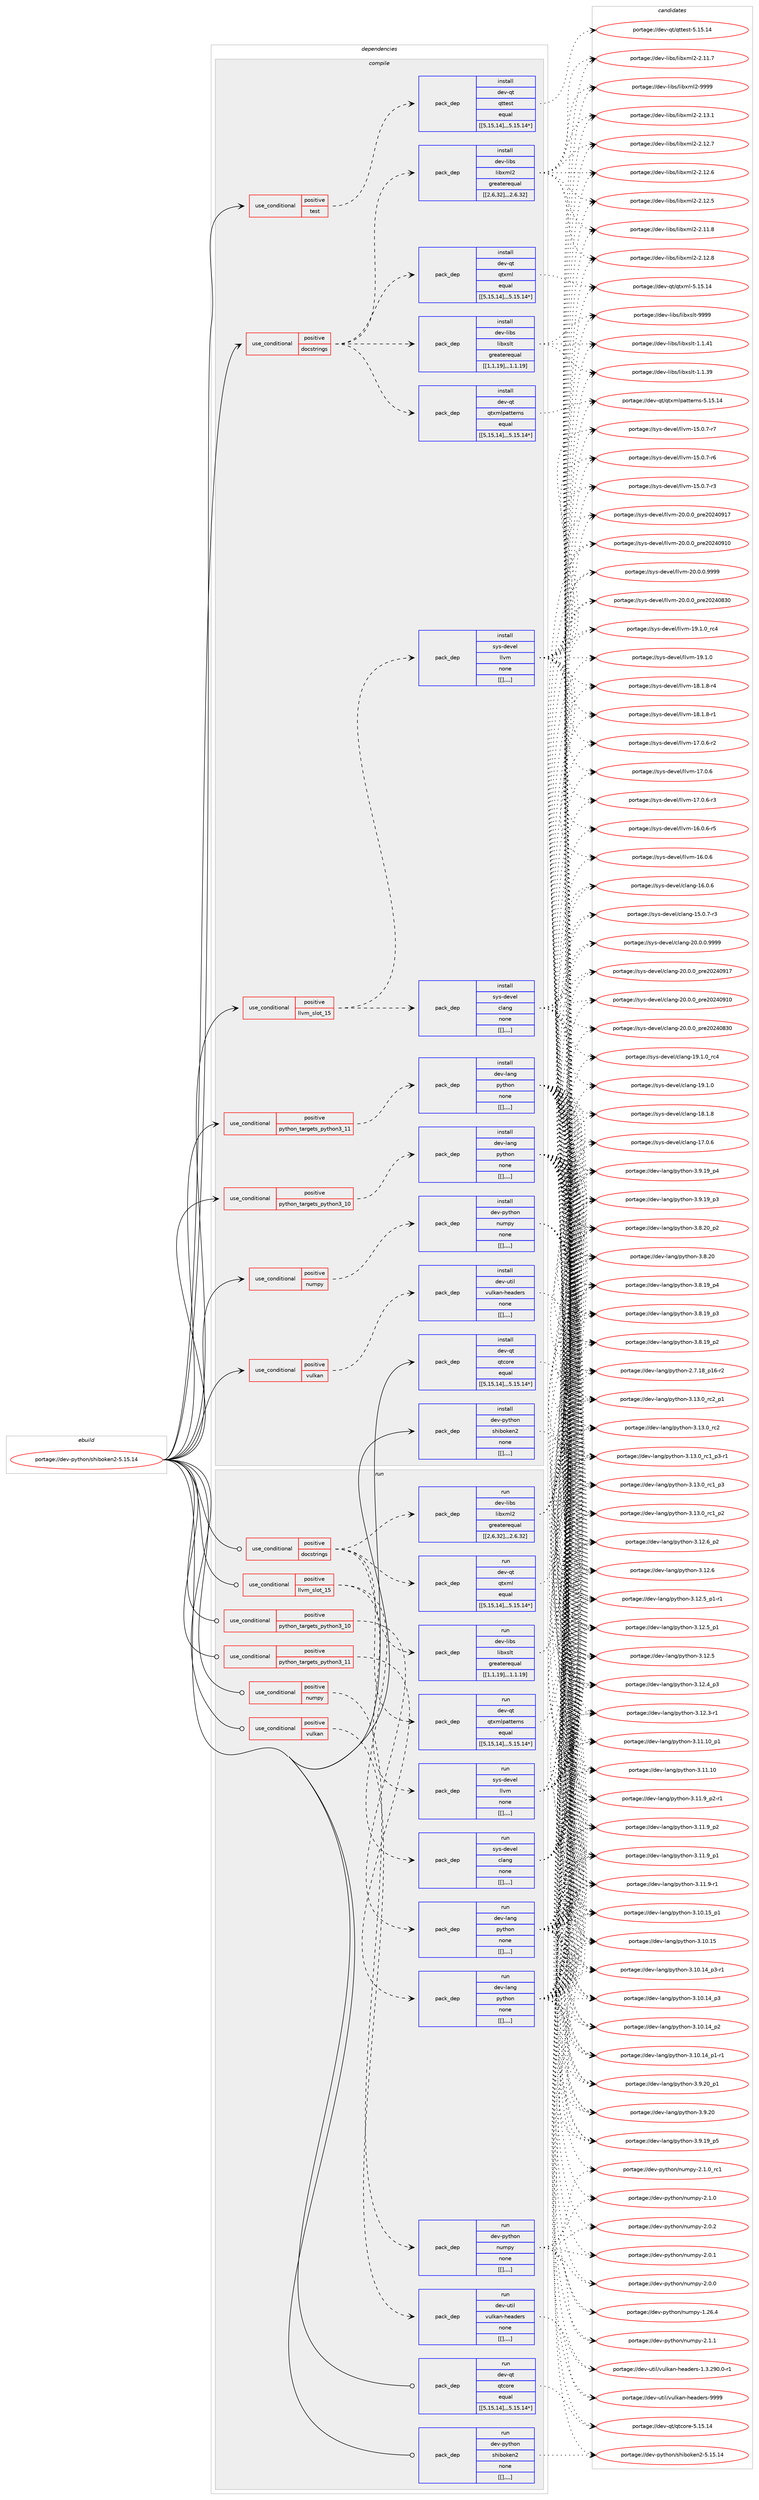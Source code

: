 digraph prolog {

# *************
# Graph options
# *************

newrank=true;
concentrate=true;
compound=true;
graph [rankdir=LR,fontname=Helvetica,fontsize=10,ranksep=1.5];#, ranksep=2.5, nodesep=0.2];
edge  [arrowhead=vee];
node  [fontname=Helvetica,fontsize=10];

# **********
# The ebuild
# **********

subgraph cluster_leftcol {
color=gray;
label=<<i>ebuild</i>>;
id [label="portage://dev-python/shiboken2-5.15.14", color=red, width=4, href="../dev-python/shiboken2-5.15.14.svg"];
}

# ****************
# The dependencies
# ****************

subgraph cluster_midcol {
color=gray;
label=<<i>dependencies</i>>;
subgraph cluster_compile {
fillcolor="#eeeeee";
style=filled;
label=<<i>compile</i>>;
subgraph cond41214 {
dependency166460 [label=<<TABLE BORDER="0" CELLBORDER="1" CELLSPACING="0" CELLPADDING="4"><TR><TD ROWSPAN="3" CELLPADDING="10">use_conditional</TD></TR><TR><TD>positive</TD></TR><TR><TD>docstrings</TD></TR></TABLE>>, shape=none, color=red];
subgraph pack123988 {
dependency166461 [label=<<TABLE BORDER="0" CELLBORDER="1" CELLSPACING="0" CELLPADDING="4" WIDTH="220"><TR><TD ROWSPAN="6" CELLPADDING="30">pack_dep</TD></TR><TR><TD WIDTH="110">install</TD></TR><TR><TD>dev-libs</TD></TR><TR><TD>libxml2</TD></TR><TR><TD>greaterequal</TD></TR><TR><TD>[[2,6,32],,,2.6.32]</TD></TR></TABLE>>, shape=none, color=blue];
}
dependency166460:e -> dependency166461:w [weight=20,style="dashed",arrowhead="vee"];
subgraph pack123989 {
dependency166462 [label=<<TABLE BORDER="0" CELLBORDER="1" CELLSPACING="0" CELLPADDING="4" WIDTH="220"><TR><TD ROWSPAN="6" CELLPADDING="30">pack_dep</TD></TR><TR><TD WIDTH="110">install</TD></TR><TR><TD>dev-libs</TD></TR><TR><TD>libxslt</TD></TR><TR><TD>greaterequal</TD></TR><TR><TD>[[1,1,19],,,1.1.19]</TD></TR></TABLE>>, shape=none, color=blue];
}
dependency166460:e -> dependency166462:w [weight=20,style="dashed",arrowhead="vee"];
subgraph pack123990 {
dependency166463 [label=<<TABLE BORDER="0" CELLBORDER="1" CELLSPACING="0" CELLPADDING="4" WIDTH="220"><TR><TD ROWSPAN="6" CELLPADDING="30">pack_dep</TD></TR><TR><TD WIDTH="110">install</TD></TR><TR><TD>dev-qt</TD></TR><TR><TD>qtxml</TD></TR><TR><TD>equal</TD></TR><TR><TD>[[5,15,14],,,5.15.14*]</TD></TR></TABLE>>, shape=none, color=blue];
}
dependency166460:e -> dependency166463:w [weight=20,style="dashed",arrowhead="vee"];
subgraph pack123991 {
dependency166464 [label=<<TABLE BORDER="0" CELLBORDER="1" CELLSPACING="0" CELLPADDING="4" WIDTH="220"><TR><TD ROWSPAN="6" CELLPADDING="30">pack_dep</TD></TR><TR><TD WIDTH="110">install</TD></TR><TR><TD>dev-qt</TD></TR><TR><TD>qtxmlpatterns</TD></TR><TR><TD>equal</TD></TR><TR><TD>[[5,15,14],,,5.15.14*]</TD></TR></TABLE>>, shape=none, color=blue];
}
dependency166460:e -> dependency166464:w [weight=20,style="dashed",arrowhead="vee"];
}
id:e -> dependency166460:w [weight=20,style="solid",arrowhead="vee"];
subgraph cond41215 {
dependency166465 [label=<<TABLE BORDER="0" CELLBORDER="1" CELLSPACING="0" CELLPADDING="4"><TR><TD ROWSPAN="3" CELLPADDING="10">use_conditional</TD></TR><TR><TD>positive</TD></TR><TR><TD>llvm_slot_15</TD></TR></TABLE>>, shape=none, color=red];
subgraph pack123992 {
dependency166466 [label=<<TABLE BORDER="0" CELLBORDER="1" CELLSPACING="0" CELLPADDING="4" WIDTH="220"><TR><TD ROWSPAN="6" CELLPADDING="30">pack_dep</TD></TR><TR><TD WIDTH="110">install</TD></TR><TR><TD>sys-devel</TD></TR><TR><TD>clang</TD></TR><TR><TD>none</TD></TR><TR><TD>[[],,,,]</TD></TR></TABLE>>, shape=none, color=blue];
}
dependency166465:e -> dependency166466:w [weight=20,style="dashed",arrowhead="vee"];
subgraph pack123993 {
dependency166467 [label=<<TABLE BORDER="0" CELLBORDER="1" CELLSPACING="0" CELLPADDING="4" WIDTH="220"><TR><TD ROWSPAN="6" CELLPADDING="30">pack_dep</TD></TR><TR><TD WIDTH="110">install</TD></TR><TR><TD>sys-devel</TD></TR><TR><TD>llvm</TD></TR><TR><TD>none</TD></TR><TR><TD>[[],,,,]</TD></TR></TABLE>>, shape=none, color=blue];
}
dependency166465:e -> dependency166467:w [weight=20,style="dashed",arrowhead="vee"];
}
id:e -> dependency166465:w [weight=20,style="solid",arrowhead="vee"];
subgraph cond41216 {
dependency166468 [label=<<TABLE BORDER="0" CELLBORDER="1" CELLSPACING="0" CELLPADDING="4"><TR><TD ROWSPAN="3" CELLPADDING="10">use_conditional</TD></TR><TR><TD>positive</TD></TR><TR><TD>numpy</TD></TR></TABLE>>, shape=none, color=red];
subgraph pack123994 {
dependency166469 [label=<<TABLE BORDER="0" CELLBORDER="1" CELLSPACING="0" CELLPADDING="4" WIDTH="220"><TR><TD ROWSPAN="6" CELLPADDING="30">pack_dep</TD></TR><TR><TD WIDTH="110">install</TD></TR><TR><TD>dev-python</TD></TR><TR><TD>numpy</TD></TR><TR><TD>none</TD></TR><TR><TD>[[],,,,]</TD></TR></TABLE>>, shape=none, color=blue];
}
dependency166468:e -> dependency166469:w [weight=20,style="dashed",arrowhead="vee"];
}
id:e -> dependency166468:w [weight=20,style="solid",arrowhead="vee"];
subgraph cond41217 {
dependency166470 [label=<<TABLE BORDER="0" CELLBORDER="1" CELLSPACING="0" CELLPADDING="4"><TR><TD ROWSPAN="3" CELLPADDING="10">use_conditional</TD></TR><TR><TD>positive</TD></TR><TR><TD>python_targets_python3_10</TD></TR></TABLE>>, shape=none, color=red];
subgraph pack123995 {
dependency166471 [label=<<TABLE BORDER="0" CELLBORDER="1" CELLSPACING="0" CELLPADDING="4" WIDTH="220"><TR><TD ROWSPAN="6" CELLPADDING="30">pack_dep</TD></TR><TR><TD WIDTH="110">install</TD></TR><TR><TD>dev-lang</TD></TR><TR><TD>python</TD></TR><TR><TD>none</TD></TR><TR><TD>[[],,,,]</TD></TR></TABLE>>, shape=none, color=blue];
}
dependency166470:e -> dependency166471:w [weight=20,style="dashed",arrowhead="vee"];
}
id:e -> dependency166470:w [weight=20,style="solid",arrowhead="vee"];
subgraph cond41218 {
dependency166472 [label=<<TABLE BORDER="0" CELLBORDER="1" CELLSPACING="0" CELLPADDING="4"><TR><TD ROWSPAN="3" CELLPADDING="10">use_conditional</TD></TR><TR><TD>positive</TD></TR><TR><TD>python_targets_python3_11</TD></TR></TABLE>>, shape=none, color=red];
subgraph pack123996 {
dependency166473 [label=<<TABLE BORDER="0" CELLBORDER="1" CELLSPACING="0" CELLPADDING="4" WIDTH="220"><TR><TD ROWSPAN="6" CELLPADDING="30">pack_dep</TD></TR><TR><TD WIDTH="110">install</TD></TR><TR><TD>dev-lang</TD></TR><TR><TD>python</TD></TR><TR><TD>none</TD></TR><TR><TD>[[],,,,]</TD></TR></TABLE>>, shape=none, color=blue];
}
dependency166472:e -> dependency166473:w [weight=20,style="dashed",arrowhead="vee"];
}
id:e -> dependency166472:w [weight=20,style="solid",arrowhead="vee"];
subgraph cond41219 {
dependency166474 [label=<<TABLE BORDER="0" CELLBORDER="1" CELLSPACING="0" CELLPADDING="4"><TR><TD ROWSPAN="3" CELLPADDING="10">use_conditional</TD></TR><TR><TD>positive</TD></TR><TR><TD>test</TD></TR></TABLE>>, shape=none, color=red];
subgraph pack123997 {
dependency166475 [label=<<TABLE BORDER="0" CELLBORDER="1" CELLSPACING="0" CELLPADDING="4" WIDTH="220"><TR><TD ROWSPAN="6" CELLPADDING="30">pack_dep</TD></TR><TR><TD WIDTH="110">install</TD></TR><TR><TD>dev-qt</TD></TR><TR><TD>qttest</TD></TR><TR><TD>equal</TD></TR><TR><TD>[[5,15,14],,,5.15.14*]</TD></TR></TABLE>>, shape=none, color=blue];
}
dependency166474:e -> dependency166475:w [weight=20,style="dashed",arrowhead="vee"];
}
id:e -> dependency166474:w [weight=20,style="solid",arrowhead="vee"];
subgraph cond41220 {
dependency166476 [label=<<TABLE BORDER="0" CELLBORDER="1" CELLSPACING="0" CELLPADDING="4"><TR><TD ROWSPAN="3" CELLPADDING="10">use_conditional</TD></TR><TR><TD>positive</TD></TR><TR><TD>vulkan</TD></TR></TABLE>>, shape=none, color=red];
subgraph pack123998 {
dependency166477 [label=<<TABLE BORDER="0" CELLBORDER="1" CELLSPACING="0" CELLPADDING="4" WIDTH="220"><TR><TD ROWSPAN="6" CELLPADDING="30">pack_dep</TD></TR><TR><TD WIDTH="110">install</TD></TR><TR><TD>dev-util</TD></TR><TR><TD>vulkan-headers</TD></TR><TR><TD>none</TD></TR><TR><TD>[[],,,,]</TD></TR></TABLE>>, shape=none, color=blue];
}
dependency166476:e -> dependency166477:w [weight=20,style="dashed",arrowhead="vee"];
}
id:e -> dependency166476:w [weight=20,style="solid",arrowhead="vee"];
subgraph pack123999 {
dependency166478 [label=<<TABLE BORDER="0" CELLBORDER="1" CELLSPACING="0" CELLPADDING="4" WIDTH="220"><TR><TD ROWSPAN="6" CELLPADDING="30">pack_dep</TD></TR><TR><TD WIDTH="110">install</TD></TR><TR><TD>dev-qt</TD></TR><TR><TD>qtcore</TD></TR><TR><TD>equal</TD></TR><TR><TD>[[5,15,14],,,5.15.14*]</TD></TR></TABLE>>, shape=none, color=blue];
}
id:e -> dependency166478:w [weight=20,style="solid",arrowhead="vee"];
subgraph pack124000 {
dependency166479 [label=<<TABLE BORDER="0" CELLBORDER="1" CELLSPACING="0" CELLPADDING="4" WIDTH="220"><TR><TD ROWSPAN="6" CELLPADDING="30">pack_dep</TD></TR><TR><TD WIDTH="110">install</TD></TR><TR><TD>dev-python</TD></TR><TR><TD>shiboken2</TD></TR><TR><TD>none</TD></TR><TR><TD>[[],,,,]</TD></TR></TABLE>>, shape=none, color=blue];
}
id:e -> dependency166479:w [weight=20,style="solid",arrowhead="vee"];
}
subgraph cluster_compileandrun {
fillcolor="#eeeeee";
style=filled;
label=<<i>compile and run</i>>;
}
subgraph cluster_run {
fillcolor="#eeeeee";
style=filled;
label=<<i>run</i>>;
subgraph cond41221 {
dependency166480 [label=<<TABLE BORDER="0" CELLBORDER="1" CELLSPACING="0" CELLPADDING="4"><TR><TD ROWSPAN="3" CELLPADDING="10">use_conditional</TD></TR><TR><TD>positive</TD></TR><TR><TD>docstrings</TD></TR></TABLE>>, shape=none, color=red];
subgraph pack124001 {
dependency166481 [label=<<TABLE BORDER="0" CELLBORDER="1" CELLSPACING="0" CELLPADDING="4" WIDTH="220"><TR><TD ROWSPAN="6" CELLPADDING="30">pack_dep</TD></TR><TR><TD WIDTH="110">run</TD></TR><TR><TD>dev-libs</TD></TR><TR><TD>libxml2</TD></TR><TR><TD>greaterequal</TD></TR><TR><TD>[[2,6,32],,,2.6.32]</TD></TR></TABLE>>, shape=none, color=blue];
}
dependency166480:e -> dependency166481:w [weight=20,style="dashed",arrowhead="vee"];
subgraph pack124002 {
dependency166482 [label=<<TABLE BORDER="0" CELLBORDER="1" CELLSPACING="0" CELLPADDING="4" WIDTH="220"><TR><TD ROWSPAN="6" CELLPADDING="30">pack_dep</TD></TR><TR><TD WIDTH="110">run</TD></TR><TR><TD>dev-libs</TD></TR><TR><TD>libxslt</TD></TR><TR><TD>greaterequal</TD></TR><TR><TD>[[1,1,19],,,1.1.19]</TD></TR></TABLE>>, shape=none, color=blue];
}
dependency166480:e -> dependency166482:w [weight=20,style="dashed",arrowhead="vee"];
subgraph pack124003 {
dependency166483 [label=<<TABLE BORDER="0" CELLBORDER="1" CELLSPACING="0" CELLPADDING="4" WIDTH="220"><TR><TD ROWSPAN="6" CELLPADDING="30">pack_dep</TD></TR><TR><TD WIDTH="110">run</TD></TR><TR><TD>dev-qt</TD></TR><TR><TD>qtxml</TD></TR><TR><TD>equal</TD></TR><TR><TD>[[5,15,14],,,5.15.14*]</TD></TR></TABLE>>, shape=none, color=blue];
}
dependency166480:e -> dependency166483:w [weight=20,style="dashed",arrowhead="vee"];
subgraph pack124004 {
dependency166484 [label=<<TABLE BORDER="0" CELLBORDER="1" CELLSPACING="0" CELLPADDING="4" WIDTH="220"><TR><TD ROWSPAN="6" CELLPADDING="30">pack_dep</TD></TR><TR><TD WIDTH="110">run</TD></TR><TR><TD>dev-qt</TD></TR><TR><TD>qtxmlpatterns</TD></TR><TR><TD>equal</TD></TR><TR><TD>[[5,15,14],,,5.15.14*]</TD></TR></TABLE>>, shape=none, color=blue];
}
dependency166480:e -> dependency166484:w [weight=20,style="dashed",arrowhead="vee"];
}
id:e -> dependency166480:w [weight=20,style="solid",arrowhead="odot"];
subgraph cond41222 {
dependency166485 [label=<<TABLE BORDER="0" CELLBORDER="1" CELLSPACING="0" CELLPADDING="4"><TR><TD ROWSPAN="3" CELLPADDING="10">use_conditional</TD></TR><TR><TD>positive</TD></TR><TR><TD>llvm_slot_15</TD></TR></TABLE>>, shape=none, color=red];
subgraph pack124005 {
dependency166486 [label=<<TABLE BORDER="0" CELLBORDER="1" CELLSPACING="0" CELLPADDING="4" WIDTH="220"><TR><TD ROWSPAN="6" CELLPADDING="30">pack_dep</TD></TR><TR><TD WIDTH="110">run</TD></TR><TR><TD>sys-devel</TD></TR><TR><TD>clang</TD></TR><TR><TD>none</TD></TR><TR><TD>[[],,,,]</TD></TR></TABLE>>, shape=none, color=blue];
}
dependency166485:e -> dependency166486:w [weight=20,style="dashed",arrowhead="vee"];
subgraph pack124006 {
dependency166487 [label=<<TABLE BORDER="0" CELLBORDER="1" CELLSPACING="0" CELLPADDING="4" WIDTH="220"><TR><TD ROWSPAN="6" CELLPADDING="30">pack_dep</TD></TR><TR><TD WIDTH="110">run</TD></TR><TR><TD>sys-devel</TD></TR><TR><TD>llvm</TD></TR><TR><TD>none</TD></TR><TR><TD>[[],,,,]</TD></TR></TABLE>>, shape=none, color=blue];
}
dependency166485:e -> dependency166487:w [weight=20,style="dashed",arrowhead="vee"];
}
id:e -> dependency166485:w [weight=20,style="solid",arrowhead="odot"];
subgraph cond41223 {
dependency166488 [label=<<TABLE BORDER="0" CELLBORDER="1" CELLSPACING="0" CELLPADDING="4"><TR><TD ROWSPAN="3" CELLPADDING="10">use_conditional</TD></TR><TR><TD>positive</TD></TR><TR><TD>numpy</TD></TR></TABLE>>, shape=none, color=red];
subgraph pack124007 {
dependency166489 [label=<<TABLE BORDER="0" CELLBORDER="1" CELLSPACING="0" CELLPADDING="4" WIDTH="220"><TR><TD ROWSPAN="6" CELLPADDING="30">pack_dep</TD></TR><TR><TD WIDTH="110">run</TD></TR><TR><TD>dev-python</TD></TR><TR><TD>numpy</TD></TR><TR><TD>none</TD></TR><TR><TD>[[],,,,]</TD></TR></TABLE>>, shape=none, color=blue];
}
dependency166488:e -> dependency166489:w [weight=20,style="dashed",arrowhead="vee"];
}
id:e -> dependency166488:w [weight=20,style="solid",arrowhead="odot"];
subgraph cond41224 {
dependency166490 [label=<<TABLE BORDER="0" CELLBORDER="1" CELLSPACING="0" CELLPADDING="4"><TR><TD ROWSPAN="3" CELLPADDING="10">use_conditional</TD></TR><TR><TD>positive</TD></TR><TR><TD>python_targets_python3_10</TD></TR></TABLE>>, shape=none, color=red];
subgraph pack124008 {
dependency166491 [label=<<TABLE BORDER="0" CELLBORDER="1" CELLSPACING="0" CELLPADDING="4" WIDTH="220"><TR><TD ROWSPAN="6" CELLPADDING="30">pack_dep</TD></TR><TR><TD WIDTH="110">run</TD></TR><TR><TD>dev-lang</TD></TR><TR><TD>python</TD></TR><TR><TD>none</TD></TR><TR><TD>[[],,,,]</TD></TR></TABLE>>, shape=none, color=blue];
}
dependency166490:e -> dependency166491:w [weight=20,style="dashed",arrowhead="vee"];
}
id:e -> dependency166490:w [weight=20,style="solid",arrowhead="odot"];
subgraph cond41225 {
dependency166492 [label=<<TABLE BORDER="0" CELLBORDER="1" CELLSPACING="0" CELLPADDING="4"><TR><TD ROWSPAN="3" CELLPADDING="10">use_conditional</TD></TR><TR><TD>positive</TD></TR><TR><TD>python_targets_python3_11</TD></TR></TABLE>>, shape=none, color=red];
subgraph pack124009 {
dependency166493 [label=<<TABLE BORDER="0" CELLBORDER="1" CELLSPACING="0" CELLPADDING="4" WIDTH="220"><TR><TD ROWSPAN="6" CELLPADDING="30">pack_dep</TD></TR><TR><TD WIDTH="110">run</TD></TR><TR><TD>dev-lang</TD></TR><TR><TD>python</TD></TR><TR><TD>none</TD></TR><TR><TD>[[],,,,]</TD></TR></TABLE>>, shape=none, color=blue];
}
dependency166492:e -> dependency166493:w [weight=20,style="dashed",arrowhead="vee"];
}
id:e -> dependency166492:w [weight=20,style="solid",arrowhead="odot"];
subgraph cond41226 {
dependency166494 [label=<<TABLE BORDER="0" CELLBORDER="1" CELLSPACING="0" CELLPADDING="4"><TR><TD ROWSPAN="3" CELLPADDING="10">use_conditional</TD></TR><TR><TD>positive</TD></TR><TR><TD>vulkan</TD></TR></TABLE>>, shape=none, color=red];
subgraph pack124010 {
dependency166495 [label=<<TABLE BORDER="0" CELLBORDER="1" CELLSPACING="0" CELLPADDING="4" WIDTH="220"><TR><TD ROWSPAN="6" CELLPADDING="30">pack_dep</TD></TR><TR><TD WIDTH="110">run</TD></TR><TR><TD>dev-util</TD></TR><TR><TD>vulkan-headers</TD></TR><TR><TD>none</TD></TR><TR><TD>[[],,,,]</TD></TR></TABLE>>, shape=none, color=blue];
}
dependency166494:e -> dependency166495:w [weight=20,style="dashed",arrowhead="vee"];
}
id:e -> dependency166494:w [weight=20,style="solid",arrowhead="odot"];
subgraph pack124011 {
dependency166496 [label=<<TABLE BORDER="0" CELLBORDER="1" CELLSPACING="0" CELLPADDING="4" WIDTH="220"><TR><TD ROWSPAN="6" CELLPADDING="30">pack_dep</TD></TR><TR><TD WIDTH="110">run</TD></TR><TR><TD>dev-qt</TD></TR><TR><TD>qtcore</TD></TR><TR><TD>equal</TD></TR><TR><TD>[[5,15,14],,,5.15.14*]</TD></TR></TABLE>>, shape=none, color=blue];
}
id:e -> dependency166496:w [weight=20,style="solid",arrowhead="odot"];
subgraph pack124012 {
dependency166497 [label=<<TABLE BORDER="0" CELLBORDER="1" CELLSPACING="0" CELLPADDING="4" WIDTH="220"><TR><TD ROWSPAN="6" CELLPADDING="30">pack_dep</TD></TR><TR><TD WIDTH="110">run</TD></TR><TR><TD>dev-python</TD></TR><TR><TD>shiboken2</TD></TR><TR><TD>none</TD></TR><TR><TD>[[],,,,]</TD></TR></TABLE>>, shape=none, color=blue];
}
id:e -> dependency166497:w [weight=20,style="solid",arrowhead="odot"];
}
}

# **************
# The candidates
# **************

subgraph cluster_choices {
rank=same;
color=gray;
label=<<i>candidates</i>>;

subgraph choice123988 {
color=black;
nodesep=1;
choice10010111845108105981154710810598120109108504557575757 [label="portage://dev-libs/libxml2-9999", color=red, width=4,href="../dev-libs/libxml2-9999.svg"];
choice100101118451081059811547108105981201091085045504649514649 [label="portage://dev-libs/libxml2-2.13.1", color=red, width=4,href="../dev-libs/libxml2-2.13.1.svg"];
choice100101118451081059811547108105981201091085045504649504656 [label="portage://dev-libs/libxml2-2.12.8", color=red, width=4,href="../dev-libs/libxml2-2.12.8.svg"];
choice100101118451081059811547108105981201091085045504649504655 [label="portage://dev-libs/libxml2-2.12.7", color=red, width=4,href="../dev-libs/libxml2-2.12.7.svg"];
choice100101118451081059811547108105981201091085045504649504654 [label="portage://dev-libs/libxml2-2.12.6", color=red, width=4,href="../dev-libs/libxml2-2.12.6.svg"];
choice100101118451081059811547108105981201091085045504649504653 [label="portage://dev-libs/libxml2-2.12.5", color=red, width=4,href="../dev-libs/libxml2-2.12.5.svg"];
choice100101118451081059811547108105981201091085045504649494656 [label="portage://dev-libs/libxml2-2.11.8", color=red, width=4,href="../dev-libs/libxml2-2.11.8.svg"];
choice100101118451081059811547108105981201091085045504649494655 [label="portage://dev-libs/libxml2-2.11.7", color=red, width=4,href="../dev-libs/libxml2-2.11.7.svg"];
dependency166461:e -> choice10010111845108105981154710810598120109108504557575757:w [style=dotted,weight="100"];
dependency166461:e -> choice100101118451081059811547108105981201091085045504649514649:w [style=dotted,weight="100"];
dependency166461:e -> choice100101118451081059811547108105981201091085045504649504656:w [style=dotted,weight="100"];
dependency166461:e -> choice100101118451081059811547108105981201091085045504649504655:w [style=dotted,weight="100"];
dependency166461:e -> choice100101118451081059811547108105981201091085045504649504654:w [style=dotted,weight="100"];
dependency166461:e -> choice100101118451081059811547108105981201091085045504649504653:w [style=dotted,weight="100"];
dependency166461:e -> choice100101118451081059811547108105981201091085045504649494656:w [style=dotted,weight="100"];
dependency166461:e -> choice100101118451081059811547108105981201091085045504649494655:w [style=dotted,weight="100"];
}
subgraph choice123989 {
color=black;
nodesep=1;
choice100101118451081059811547108105981201151081164557575757 [label="portage://dev-libs/libxslt-9999", color=red, width=4,href="../dev-libs/libxslt-9999.svg"];
choice1001011184510810598115471081059812011510811645494649465249 [label="portage://dev-libs/libxslt-1.1.41", color=red, width=4,href="../dev-libs/libxslt-1.1.41.svg"];
choice1001011184510810598115471081059812011510811645494649465157 [label="portage://dev-libs/libxslt-1.1.39", color=red, width=4,href="../dev-libs/libxslt-1.1.39.svg"];
dependency166462:e -> choice100101118451081059811547108105981201151081164557575757:w [style=dotted,weight="100"];
dependency166462:e -> choice1001011184510810598115471081059812011510811645494649465249:w [style=dotted,weight="100"];
dependency166462:e -> choice1001011184510810598115471081059812011510811645494649465157:w [style=dotted,weight="100"];
}
subgraph choice123990 {
color=black;
nodesep=1;
choice10010111845113116471131161201091084553464953464952 [label="portage://dev-qt/qtxml-5.15.14", color=red, width=4,href="../dev-qt/qtxml-5.15.14.svg"];
dependency166463:e -> choice10010111845113116471131161201091084553464953464952:w [style=dotted,weight="100"];
}
subgraph choice123991 {
color=black;
nodesep=1;
choice1001011184511311647113116120109108112971161161011141101154553464953464952 [label="portage://dev-qt/qtxmlpatterns-5.15.14", color=red, width=4,href="../dev-qt/qtxmlpatterns-5.15.14.svg"];
dependency166464:e -> choice1001011184511311647113116120109108112971161161011141101154553464953464952:w [style=dotted,weight="100"];
}
subgraph choice123992 {
color=black;
nodesep=1;
choice11512111545100101118101108479910897110103455048464846484657575757 [label="portage://sys-devel/clang-20.0.0.9999", color=red, width=4,href="../sys-devel/clang-20.0.0.9999.svg"];
choice1151211154510010111810110847991089711010345504846484648951121141015048505248574955 [label="portage://sys-devel/clang-20.0.0_pre20240917", color=red, width=4,href="../sys-devel/clang-20.0.0_pre20240917.svg"];
choice1151211154510010111810110847991089711010345504846484648951121141015048505248574948 [label="portage://sys-devel/clang-20.0.0_pre20240910", color=red, width=4,href="../sys-devel/clang-20.0.0_pre20240910.svg"];
choice1151211154510010111810110847991089711010345504846484648951121141015048505248565148 [label="portage://sys-devel/clang-20.0.0_pre20240830", color=red, width=4,href="../sys-devel/clang-20.0.0_pre20240830.svg"];
choice1151211154510010111810110847991089711010345495746494648951149952 [label="portage://sys-devel/clang-19.1.0_rc4", color=red, width=4,href="../sys-devel/clang-19.1.0_rc4.svg"];
choice1151211154510010111810110847991089711010345495746494648 [label="portage://sys-devel/clang-19.1.0", color=red, width=4,href="../sys-devel/clang-19.1.0.svg"];
choice1151211154510010111810110847991089711010345495646494656 [label="portage://sys-devel/clang-18.1.8", color=red, width=4,href="../sys-devel/clang-18.1.8.svg"];
choice1151211154510010111810110847991089711010345495546484654 [label="portage://sys-devel/clang-17.0.6", color=red, width=4,href="../sys-devel/clang-17.0.6.svg"];
choice1151211154510010111810110847991089711010345495446484654 [label="portage://sys-devel/clang-16.0.6", color=red, width=4,href="../sys-devel/clang-16.0.6.svg"];
choice11512111545100101118101108479910897110103454953464846554511451 [label="portage://sys-devel/clang-15.0.7-r3", color=red, width=4,href="../sys-devel/clang-15.0.7-r3.svg"];
dependency166466:e -> choice11512111545100101118101108479910897110103455048464846484657575757:w [style=dotted,weight="100"];
dependency166466:e -> choice1151211154510010111810110847991089711010345504846484648951121141015048505248574955:w [style=dotted,weight="100"];
dependency166466:e -> choice1151211154510010111810110847991089711010345504846484648951121141015048505248574948:w [style=dotted,weight="100"];
dependency166466:e -> choice1151211154510010111810110847991089711010345504846484648951121141015048505248565148:w [style=dotted,weight="100"];
dependency166466:e -> choice1151211154510010111810110847991089711010345495746494648951149952:w [style=dotted,weight="100"];
dependency166466:e -> choice1151211154510010111810110847991089711010345495746494648:w [style=dotted,weight="100"];
dependency166466:e -> choice1151211154510010111810110847991089711010345495646494656:w [style=dotted,weight="100"];
dependency166466:e -> choice1151211154510010111810110847991089711010345495546484654:w [style=dotted,weight="100"];
dependency166466:e -> choice1151211154510010111810110847991089711010345495446484654:w [style=dotted,weight="100"];
dependency166466:e -> choice11512111545100101118101108479910897110103454953464846554511451:w [style=dotted,weight="100"];
}
subgraph choice123993 {
color=black;
nodesep=1;
choice1151211154510010111810110847108108118109455048464846484657575757 [label="portage://sys-devel/llvm-20.0.0.9999", color=red, width=4,href="../sys-devel/llvm-20.0.0.9999.svg"];
choice115121115451001011181011084710810811810945504846484648951121141015048505248574955 [label="portage://sys-devel/llvm-20.0.0_pre20240917", color=red, width=4,href="../sys-devel/llvm-20.0.0_pre20240917.svg"];
choice115121115451001011181011084710810811810945504846484648951121141015048505248574948 [label="portage://sys-devel/llvm-20.0.0_pre20240910", color=red, width=4,href="../sys-devel/llvm-20.0.0_pre20240910.svg"];
choice115121115451001011181011084710810811810945504846484648951121141015048505248565148 [label="portage://sys-devel/llvm-20.0.0_pre20240830", color=red, width=4,href="../sys-devel/llvm-20.0.0_pre20240830.svg"];
choice115121115451001011181011084710810811810945495746494648951149952 [label="portage://sys-devel/llvm-19.1.0_rc4", color=red, width=4,href="../sys-devel/llvm-19.1.0_rc4.svg"];
choice115121115451001011181011084710810811810945495746494648 [label="portage://sys-devel/llvm-19.1.0", color=red, width=4,href="../sys-devel/llvm-19.1.0.svg"];
choice1151211154510010111810110847108108118109454956464946564511452 [label="portage://sys-devel/llvm-18.1.8-r4", color=red, width=4,href="../sys-devel/llvm-18.1.8-r4.svg"];
choice1151211154510010111810110847108108118109454956464946564511449 [label="portage://sys-devel/llvm-18.1.8-r1", color=red, width=4,href="../sys-devel/llvm-18.1.8-r1.svg"];
choice1151211154510010111810110847108108118109454955464846544511451 [label="portage://sys-devel/llvm-17.0.6-r3", color=red, width=4,href="../sys-devel/llvm-17.0.6-r3.svg"];
choice1151211154510010111810110847108108118109454955464846544511450 [label="portage://sys-devel/llvm-17.0.6-r2", color=red, width=4,href="../sys-devel/llvm-17.0.6-r2.svg"];
choice115121115451001011181011084710810811810945495546484654 [label="portage://sys-devel/llvm-17.0.6", color=red, width=4,href="../sys-devel/llvm-17.0.6.svg"];
choice1151211154510010111810110847108108118109454954464846544511453 [label="portage://sys-devel/llvm-16.0.6-r5", color=red, width=4,href="../sys-devel/llvm-16.0.6-r5.svg"];
choice115121115451001011181011084710810811810945495446484654 [label="portage://sys-devel/llvm-16.0.6", color=red, width=4,href="../sys-devel/llvm-16.0.6.svg"];
choice1151211154510010111810110847108108118109454953464846554511455 [label="portage://sys-devel/llvm-15.0.7-r7", color=red, width=4,href="../sys-devel/llvm-15.0.7-r7.svg"];
choice1151211154510010111810110847108108118109454953464846554511454 [label="portage://sys-devel/llvm-15.0.7-r6", color=red, width=4,href="../sys-devel/llvm-15.0.7-r6.svg"];
choice1151211154510010111810110847108108118109454953464846554511451 [label="portage://sys-devel/llvm-15.0.7-r3", color=red, width=4,href="../sys-devel/llvm-15.0.7-r3.svg"];
dependency166467:e -> choice1151211154510010111810110847108108118109455048464846484657575757:w [style=dotted,weight="100"];
dependency166467:e -> choice115121115451001011181011084710810811810945504846484648951121141015048505248574955:w [style=dotted,weight="100"];
dependency166467:e -> choice115121115451001011181011084710810811810945504846484648951121141015048505248574948:w [style=dotted,weight="100"];
dependency166467:e -> choice115121115451001011181011084710810811810945504846484648951121141015048505248565148:w [style=dotted,weight="100"];
dependency166467:e -> choice115121115451001011181011084710810811810945495746494648951149952:w [style=dotted,weight="100"];
dependency166467:e -> choice115121115451001011181011084710810811810945495746494648:w [style=dotted,weight="100"];
dependency166467:e -> choice1151211154510010111810110847108108118109454956464946564511452:w [style=dotted,weight="100"];
dependency166467:e -> choice1151211154510010111810110847108108118109454956464946564511449:w [style=dotted,weight="100"];
dependency166467:e -> choice1151211154510010111810110847108108118109454955464846544511451:w [style=dotted,weight="100"];
dependency166467:e -> choice1151211154510010111810110847108108118109454955464846544511450:w [style=dotted,weight="100"];
dependency166467:e -> choice115121115451001011181011084710810811810945495546484654:w [style=dotted,weight="100"];
dependency166467:e -> choice1151211154510010111810110847108108118109454954464846544511453:w [style=dotted,weight="100"];
dependency166467:e -> choice115121115451001011181011084710810811810945495446484654:w [style=dotted,weight="100"];
dependency166467:e -> choice1151211154510010111810110847108108118109454953464846554511455:w [style=dotted,weight="100"];
dependency166467:e -> choice1151211154510010111810110847108108118109454953464846554511454:w [style=dotted,weight="100"];
dependency166467:e -> choice1151211154510010111810110847108108118109454953464846554511451:w [style=dotted,weight="100"];
}
subgraph choice123994 {
color=black;
nodesep=1;
choice1001011184511212111610411111047110117109112121455046494649 [label="portage://dev-python/numpy-2.1.1", color=red, width=4,href="../dev-python/numpy-2.1.1.svg"];
choice1001011184511212111610411111047110117109112121455046494648951149949 [label="portage://dev-python/numpy-2.1.0_rc1", color=red, width=4,href="../dev-python/numpy-2.1.0_rc1.svg"];
choice1001011184511212111610411111047110117109112121455046494648 [label="portage://dev-python/numpy-2.1.0", color=red, width=4,href="../dev-python/numpy-2.1.0.svg"];
choice1001011184511212111610411111047110117109112121455046484650 [label="portage://dev-python/numpy-2.0.2", color=red, width=4,href="../dev-python/numpy-2.0.2.svg"];
choice1001011184511212111610411111047110117109112121455046484649 [label="portage://dev-python/numpy-2.0.1", color=red, width=4,href="../dev-python/numpy-2.0.1.svg"];
choice1001011184511212111610411111047110117109112121455046484648 [label="portage://dev-python/numpy-2.0.0", color=red, width=4,href="../dev-python/numpy-2.0.0.svg"];
choice100101118451121211161041111104711011710911212145494650544652 [label="portage://dev-python/numpy-1.26.4", color=red, width=4,href="../dev-python/numpy-1.26.4.svg"];
dependency166469:e -> choice1001011184511212111610411111047110117109112121455046494649:w [style=dotted,weight="100"];
dependency166469:e -> choice1001011184511212111610411111047110117109112121455046494648951149949:w [style=dotted,weight="100"];
dependency166469:e -> choice1001011184511212111610411111047110117109112121455046494648:w [style=dotted,weight="100"];
dependency166469:e -> choice1001011184511212111610411111047110117109112121455046484650:w [style=dotted,weight="100"];
dependency166469:e -> choice1001011184511212111610411111047110117109112121455046484649:w [style=dotted,weight="100"];
dependency166469:e -> choice1001011184511212111610411111047110117109112121455046484648:w [style=dotted,weight="100"];
dependency166469:e -> choice100101118451121211161041111104711011710911212145494650544652:w [style=dotted,weight="100"];
}
subgraph choice123995 {
color=black;
nodesep=1;
choice100101118451089711010347112121116104111110455146495146489511499509511249 [label="portage://dev-lang/python-3.13.0_rc2_p1", color=red, width=4,href="../dev-lang/python-3.13.0_rc2_p1.svg"];
choice10010111845108971101034711212111610411111045514649514648951149950 [label="portage://dev-lang/python-3.13.0_rc2", color=red, width=4,href="../dev-lang/python-3.13.0_rc2.svg"];
choice1001011184510897110103471121211161041111104551464951464895114994995112514511449 [label="portage://dev-lang/python-3.13.0_rc1_p3-r1", color=red, width=4,href="../dev-lang/python-3.13.0_rc1_p3-r1.svg"];
choice100101118451089711010347112121116104111110455146495146489511499499511251 [label="portage://dev-lang/python-3.13.0_rc1_p3", color=red, width=4,href="../dev-lang/python-3.13.0_rc1_p3.svg"];
choice100101118451089711010347112121116104111110455146495146489511499499511250 [label="portage://dev-lang/python-3.13.0_rc1_p2", color=red, width=4,href="../dev-lang/python-3.13.0_rc1_p2.svg"];
choice100101118451089711010347112121116104111110455146495046549511250 [label="portage://dev-lang/python-3.12.6_p2", color=red, width=4,href="../dev-lang/python-3.12.6_p2.svg"];
choice10010111845108971101034711212111610411111045514649504654 [label="portage://dev-lang/python-3.12.6", color=red, width=4,href="../dev-lang/python-3.12.6.svg"];
choice1001011184510897110103471121211161041111104551464950465395112494511449 [label="portage://dev-lang/python-3.12.5_p1-r1", color=red, width=4,href="../dev-lang/python-3.12.5_p1-r1.svg"];
choice100101118451089711010347112121116104111110455146495046539511249 [label="portage://dev-lang/python-3.12.5_p1", color=red, width=4,href="../dev-lang/python-3.12.5_p1.svg"];
choice10010111845108971101034711212111610411111045514649504653 [label="portage://dev-lang/python-3.12.5", color=red, width=4,href="../dev-lang/python-3.12.5.svg"];
choice100101118451089711010347112121116104111110455146495046529511251 [label="portage://dev-lang/python-3.12.4_p3", color=red, width=4,href="../dev-lang/python-3.12.4_p3.svg"];
choice100101118451089711010347112121116104111110455146495046514511449 [label="portage://dev-lang/python-3.12.3-r1", color=red, width=4,href="../dev-lang/python-3.12.3-r1.svg"];
choice10010111845108971101034711212111610411111045514649494649489511249 [label="portage://dev-lang/python-3.11.10_p1", color=red, width=4,href="../dev-lang/python-3.11.10_p1.svg"];
choice1001011184510897110103471121211161041111104551464949464948 [label="portage://dev-lang/python-3.11.10", color=red, width=4,href="../dev-lang/python-3.11.10.svg"];
choice1001011184510897110103471121211161041111104551464949465795112504511449 [label="portage://dev-lang/python-3.11.9_p2-r1", color=red, width=4,href="../dev-lang/python-3.11.9_p2-r1.svg"];
choice100101118451089711010347112121116104111110455146494946579511250 [label="portage://dev-lang/python-3.11.9_p2", color=red, width=4,href="../dev-lang/python-3.11.9_p2.svg"];
choice100101118451089711010347112121116104111110455146494946579511249 [label="portage://dev-lang/python-3.11.9_p1", color=red, width=4,href="../dev-lang/python-3.11.9_p1.svg"];
choice100101118451089711010347112121116104111110455146494946574511449 [label="portage://dev-lang/python-3.11.9-r1", color=red, width=4,href="../dev-lang/python-3.11.9-r1.svg"];
choice10010111845108971101034711212111610411111045514649484649539511249 [label="portage://dev-lang/python-3.10.15_p1", color=red, width=4,href="../dev-lang/python-3.10.15_p1.svg"];
choice1001011184510897110103471121211161041111104551464948464953 [label="portage://dev-lang/python-3.10.15", color=red, width=4,href="../dev-lang/python-3.10.15.svg"];
choice100101118451089711010347112121116104111110455146494846495295112514511449 [label="portage://dev-lang/python-3.10.14_p3-r1", color=red, width=4,href="../dev-lang/python-3.10.14_p3-r1.svg"];
choice10010111845108971101034711212111610411111045514649484649529511251 [label="portage://dev-lang/python-3.10.14_p3", color=red, width=4,href="../dev-lang/python-3.10.14_p3.svg"];
choice10010111845108971101034711212111610411111045514649484649529511250 [label="portage://dev-lang/python-3.10.14_p2", color=red, width=4,href="../dev-lang/python-3.10.14_p2.svg"];
choice100101118451089711010347112121116104111110455146494846495295112494511449 [label="portage://dev-lang/python-3.10.14_p1-r1", color=red, width=4,href="../dev-lang/python-3.10.14_p1-r1.svg"];
choice100101118451089711010347112121116104111110455146574650489511249 [label="portage://dev-lang/python-3.9.20_p1", color=red, width=4,href="../dev-lang/python-3.9.20_p1.svg"];
choice10010111845108971101034711212111610411111045514657465048 [label="portage://dev-lang/python-3.9.20", color=red, width=4,href="../dev-lang/python-3.9.20.svg"];
choice100101118451089711010347112121116104111110455146574649579511253 [label="portage://dev-lang/python-3.9.19_p5", color=red, width=4,href="../dev-lang/python-3.9.19_p5.svg"];
choice100101118451089711010347112121116104111110455146574649579511252 [label="portage://dev-lang/python-3.9.19_p4", color=red, width=4,href="../dev-lang/python-3.9.19_p4.svg"];
choice100101118451089711010347112121116104111110455146574649579511251 [label="portage://dev-lang/python-3.9.19_p3", color=red, width=4,href="../dev-lang/python-3.9.19_p3.svg"];
choice100101118451089711010347112121116104111110455146564650489511250 [label="portage://dev-lang/python-3.8.20_p2", color=red, width=4,href="../dev-lang/python-3.8.20_p2.svg"];
choice10010111845108971101034711212111610411111045514656465048 [label="portage://dev-lang/python-3.8.20", color=red, width=4,href="../dev-lang/python-3.8.20.svg"];
choice100101118451089711010347112121116104111110455146564649579511252 [label="portage://dev-lang/python-3.8.19_p4", color=red, width=4,href="../dev-lang/python-3.8.19_p4.svg"];
choice100101118451089711010347112121116104111110455146564649579511251 [label="portage://dev-lang/python-3.8.19_p3", color=red, width=4,href="../dev-lang/python-3.8.19_p3.svg"];
choice100101118451089711010347112121116104111110455146564649579511250 [label="portage://dev-lang/python-3.8.19_p2", color=red, width=4,href="../dev-lang/python-3.8.19_p2.svg"];
choice100101118451089711010347112121116104111110455046554649569511249544511450 [label="portage://dev-lang/python-2.7.18_p16-r2", color=red, width=4,href="../dev-lang/python-2.7.18_p16-r2.svg"];
dependency166471:e -> choice100101118451089711010347112121116104111110455146495146489511499509511249:w [style=dotted,weight="100"];
dependency166471:e -> choice10010111845108971101034711212111610411111045514649514648951149950:w [style=dotted,weight="100"];
dependency166471:e -> choice1001011184510897110103471121211161041111104551464951464895114994995112514511449:w [style=dotted,weight="100"];
dependency166471:e -> choice100101118451089711010347112121116104111110455146495146489511499499511251:w [style=dotted,weight="100"];
dependency166471:e -> choice100101118451089711010347112121116104111110455146495146489511499499511250:w [style=dotted,weight="100"];
dependency166471:e -> choice100101118451089711010347112121116104111110455146495046549511250:w [style=dotted,weight="100"];
dependency166471:e -> choice10010111845108971101034711212111610411111045514649504654:w [style=dotted,weight="100"];
dependency166471:e -> choice1001011184510897110103471121211161041111104551464950465395112494511449:w [style=dotted,weight="100"];
dependency166471:e -> choice100101118451089711010347112121116104111110455146495046539511249:w [style=dotted,weight="100"];
dependency166471:e -> choice10010111845108971101034711212111610411111045514649504653:w [style=dotted,weight="100"];
dependency166471:e -> choice100101118451089711010347112121116104111110455146495046529511251:w [style=dotted,weight="100"];
dependency166471:e -> choice100101118451089711010347112121116104111110455146495046514511449:w [style=dotted,weight="100"];
dependency166471:e -> choice10010111845108971101034711212111610411111045514649494649489511249:w [style=dotted,weight="100"];
dependency166471:e -> choice1001011184510897110103471121211161041111104551464949464948:w [style=dotted,weight="100"];
dependency166471:e -> choice1001011184510897110103471121211161041111104551464949465795112504511449:w [style=dotted,weight="100"];
dependency166471:e -> choice100101118451089711010347112121116104111110455146494946579511250:w [style=dotted,weight="100"];
dependency166471:e -> choice100101118451089711010347112121116104111110455146494946579511249:w [style=dotted,weight="100"];
dependency166471:e -> choice100101118451089711010347112121116104111110455146494946574511449:w [style=dotted,weight="100"];
dependency166471:e -> choice10010111845108971101034711212111610411111045514649484649539511249:w [style=dotted,weight="100"];
dependency166471:e -> choice1001011184510897110103471121211161041111104551464948464953:w [style=dotted,weight="100"];
dependency166471:e -> choice100101118451089711010347112121116104111110455146494846495295112514511449:w [style=dotted,weight="100"];
dependency166471:e -> choice10010111845108971101034711212111610411111045514649484649529511251:w [style=dotted,weight="100"];
dependency166471:e -> choice10010111845108971101034711212111610411111045514649484649529511250:w [style=dotted,weight="100"];
dependency166471:e -> choice100101118451089711010347112121116104111110455146494846495295112494511449:w [style=dotted,weight="100"];
dependency166471:e -> choice100101118451089711010347112121116104111110455146574650489511249:w [style=dotted,weight="100"];
dependency166471:e -> choice10010111845108971101034711212111610411111045514657465048:w [style=dotted,weight="100"];
dependency166471:e -> choice100101118451089711010347112121116104111110455146574649579511253:w [style=dotted,weight="100"];
dependency166471:e -> choice100101118451089711010347112121116104111110455146574649579511252:w [style=dotted,weight="100"];
dependency166471:e -> choice100101118451089711010347112121116104111110455146574649579511251:w [style=dotted,weight="100"];
dependency166471:e -> choice100101118451089711010347112121116104111110455146564650489511250:w [style=dotted,weight="100"];
dependency166471:e -> choice10010111845108971101034711212111610411111045514656465048:w [style=dotted,weight="100"];
dependency166471:e -> choice100101118451089711010347112121116104111110455146564649579511252:w [style=dotted,weight="100"];
dependency166471:e -> choice100101118451089711010347112121116104111110455146564649579511251:w [style=dotted,weight="100"];
dependency166471:e -> choice100101118451089711010347112121116104111110455146564649579511250:w [style=dotted,weight="100"];
dependency166471:e -> choice100101118451089711010347112121116104111110455046554649569511249544511450:w [style=dotted,weight="100"];
}
subgraph choice123996 {
color=black;
nodesep=1;
choice100101118451089711010347112121116104111110455146495146489511499509511249 [label="portage://dev-lang/python-3.13.0_rc2_p1", color=red, width=4,href="../dev-lang/python-3.13.0_rc2_p1.svg"];
choice10010111845108971101034711212111610411111045514649514648951149950 [label="portage://dev-lang/python-3.13.0_rc2", color=red, width=4,href="../dev-lang/python-3.13.0_rc2.svg"];
choice1001011184510897110103471121211161041111104551464951464895114994995112514511449 [label="portage://dev-lang/python-3.13.0_rc1_p3-r1", color=red, width=4,href="../dev-lang/python-3.13.0_rc1_p3-r1.svg"];
choice100101118451089711010347112121116104111110455146495146489511499499511251 [label="portage://dev-lang/python-3.13.0_rc1_p3", color=red, width=4,href="../dev-lang/python-3.13.0_rc1_p3.svg"];
choice100101118451089711010347112121116104111110455146495146489511499499511250 [label="portage://dev-lang/python-3.13.0_rc1_p2", color=red, width=4,href="../dev-lang/python-3.13.0_rc1_p2.svg"];
choice100101118451089711010347112121116104111110455146495046549511250 [label="portage://dev-lang/python-3.12.6_p2", color=red, width=4,href="../dev-lang/python-3.12.6_p2.svg"];
choice10010111845108971101034711212111610411111045514649504654 [label="portage://dev-lang/python-3.12.6", color=red, width=4,href="../dev-lang/python-3.12.6.svg"];
choice1001011184510897110103471121211161041111104551464950465395112494511449 [label="portage://dev-lang/python-3.12.5_p1-r1", color=red, width=4,href="../dev-lang/python-3.12.5_p1-r1.svg"];
choice100101118451089711010347112121116104111110455146495046539511249 [label="portage://dev-lang/python-3.12.5_p1", color=red, width=4,href="../dev-lang/python-3.12.5_p1.svg"];
choice10010111845108971101034711212111610411111045514649504653 [label="portage://dev-lang/python-3.12.5", color=red, width=4,href="../dev-lang/python-3.12.5.svg"];
choice100101118451089711010347112121116104111110455146495046529511251 [label="portage://dev-lang/python-3.12.4_p3", color=red, width=4,href="../dev-lang/python-3.12.4_p3.svg"];
choice100101118451089711010347112121116104111110455146495046514511449 [label="portage://dev-lang/python-3.12.3-r1", color=red, width=4,href="../dev-lang/python-3.12.3-r1.svg"];
choice10010111845108971101034711212111610411111045514649494649489511249 [label="portage://dev-lang/python-3.11.10_p1", color=red, width=4,href="../dev-lang/python-3.11.10_p1.svg"];
choice1001011184510897110103471121211161041111104551464949464948 [label="portage://dev-lang/python-3.11.10", color=red, width=4,href="../dev-lang/python-3.11.10.svg"];
choice1001011184510897110103471121211161041111104551464949465795112504511449 [label="portage://dev-lang/python-3.11.9_p2-r1", color=red, width=4,href="../dev-lang/python-3.11.9_p2-r1.svg"];
choice100101118451089711010347112121116104111110455146494946579511250 [label="portage://dev-lang/python-3.11.9_p2", color=red, width=4,href="../dev-lang/python-3.11.9_p2.svg"];
choice100101118451089711010347112121116104111110455146494946579511249 [label="portage://dev-lang/python-3.11.9_p1", color=red, width=4,href="../dev-lang/python-3.11.9_p1.svg"];
choice100101118451089711010347112121116104111110455146494946574511449 [label="portage://dev-lang/python-3.11.9-r1", color=red, width=4,href="../dev-lang/python-3.11.9-r1.svg"];
choice10010111845108971101034711212111610411111045514649484649539511249 [label="portage://dev-lang/python-3.10.15_p1", color=red, width=4,href="../dev-lang/python-3.10.15_p1.svg"];
choice1001011184510897110103471121211161041111104551464948464953 [label="portage://dev-lang/python-3.10.15", color=red, width=4,href="../dev-lang/python-3.10.15.svg"];
choice100101118451089711010347112121116104111110455146494846495295112514511449 [label="portage://dev-lang/python-3.10.14_p3-r1", color=red, width=4,href="../dev-lang/python-3.10.14_p3-r1.svg"];
choice10010111845108971101034711212111610411111045514649484649529511251 [label="portage://dev-lang/python-3.10.14_p3", color=red, width=4,href="../dev-lang/python-3.10.14_p3.svg"];
choice10010111845108971101034711212111610411111045514649484649529511250 [label="portage://dev-lang/python-3.10.14_p2", color=red, width=4,href="../dev-lang/python-3.10.14_p2.svg"];
choice100101118451089711010347112121116104111110455146494846495295112494511449 [label="portage://dev-lang/python-3.10.14_p1-r1", color=red, width=4,href="../dev-lang/python-3.10.14_p1-r1.svg"];
choice100101118451089711010347112121116104111110455146574650489511249 [label="portage://dev-lang/python-3.9.20_p1", color=red, width=4,href="../dev-lang/python-3.9.20_p1.svg"];
choice10010111845108971101034711212111610411111045514657465048 [label="portage://dev-lang/python-3.9.20", color=red, width=4,href="../dev-lang/python-3.9.20.svg"];
choice100101118451089711010347112121116104111110455146574649579511253 [label="portage://dev-lang/python-3.9.19_p5", color=red, width=4,href="../dev-lang/python-3.9.19_p5.svg"];
choice100101118451089711010347112121116104111110455146574649579511252 [label="portage://dev-lang/python-3.9.19_p4", color=red, width=4,href="../dev-lang/python-3.9.19_p4.svg"];
choice100101118451089711010347112121116104111110455146574649579511251 [label="portage://dev-lang/python-3.9.19_p3", color=red, width=4,href="../dev-lang/python-3.9.19_p3.svg"];
choice100101118451089711010347112121116104111110455146564650489511250 [label="portage://dev-lang/python-3.8.20_p2", color=red, width=4,href="../dev-lang/python-3.8.20_p2.svg"];
choice10010111845108971101034711212111610411111045514656465048 [label="portage://dev-lang/python-3.8.20", color=red, width=4,href="../dev-lang/python-3.8.20.svg"];
choice100101118451089711010347112121116104111110455146564649579511252 [label="portage://dev-lang/python-3.8.19_p4", color=red, width=4,href="../dev-lang/python-3.8.19_p4.svg"];
choice100101118451089711010347112121116104111110455146564649579511251 [label="portage://dev-lang/python-3.8.19_p3", color=red, width=4,href="../dev-lang/python-3.8.19_p3.svg"];
choice100101118451089711010347112121116104111110455146564649579511250 [label="portage://dev-lang/python-3.8.19_p2", color=red, width=4,href="../dev-lang/python-3.8.19_p2.svg"];
choice100101118451089711010347112121116104111110455046554649569511249544511450 [label="portage://dev-lang/python-2.7.18_p16-r2", color=red, width=4,href="../dev-lang/python-2.7.18_p16-r2.svg"];
dependency166473:e -> choice100101118451089711010347112121116104111110455146495146489511499509511249:w [style=dotted,weight="100"];
dependency166473:e -> choice10010111845108971101034711212111610411111045514649514648951149950:w [style=dotted,weight="100"];
dependency166473:e -> choice1001011184510897110103471121211161041111104551464951464895114994995112514511449:w [style=dotted,weight="100"];
dependency166473:e -> choice100101118451089711010347112121116104111110455146495146489511499499511251:w [style=dotted,weight="100"];
dependency166473:e -> choice100101118451089711010347112121116104111110455146495146489511499499511250:w [style=dotted,weight="100"];
dependency166473:e -> choice100101118451089711010347112121116104111110455146495046549511250:w [style=dotted,weight="100"];
dependency166473:e -> choice10010111845108971101034711212111610411111045514649504654:w [style=dotted,weight="100"];
dependency166473:e -> choice1001011184510897110103471121211161041111104551464950465395112494511449:w [style=dotted,weight="100"];
dependency166473:e -> choice100101118451089711010347112121116104111110455146495046539511249:w [style=dotted,weight="100"];
dependency166473:e -> choice10010111845108971101034711212111610411111045514649504653:w [style=dotted,weight="100"];
dependency166473:e -> choice100101118451089711010347112121116104111110455146495046529511251:w [style=dotted,weight="100"];
dependency166473:e -> choice100101118451089711010347112121116104111110455146495046514511449:w [style=dotted,weight="100"];
dependency166473:e -> choice10010111845108971101034711212111610411111045514649494649489511249:w [style=dotted,weight="100"];
dependency166473:e -> choice1001011184510897110103471121211161041111104551464949464948:w [style=dotted,weight="100"];
dependency166473:e -> choice1001011184510897110103471121211161041111104551464949465795112504511449:w [style=dotted,weight="100"];
dependency166473:e -> choice100101118451089711010347112121116104111110455146494946579511250:w [style=dotted,weight="100"];
dependency166473:e -> choice100101118451089711010347112121116104111110455146494946579511249:w [style=dotted,weight="100"];
dependency166473:e -> choice100101118451089711010347112121116104111110455146494946574511449:w [style=dotted,weight="100"];
dependency166473:e -> choice10010111845108971101034711212111610411111045514649484649539511249:w [style=dotted,weight="100"];
dependency166473:e -> choice1001011184510897110103471121211161041111104551464948464953:w [style=dotted,weight="100"];
dependency166473:e -> choice100101118451089711010347112121116104111110455146494846495295112514511449:w [style=dotted,weight="100"];
dependency166473:e -> choice10010111845108971101034711212111610411111045514649484649529511251:w [style=dotted,weight="100"];
dependency166473:e -> choice10010111845108971101034711212111610411111045514649484649529511250:w [style=dotted,weight="100"];
dependency166473:e -> choice100101118451089711010347112121116104111110455146494846495295112494511449:w [style=dotted,weight="100"];
dependency166473:e -> choice100101118451089711010347112121116104111110455146574650489511249:w [style=dotted,weight="100"];
dependency166473:e -> choice10010111845108971101034711212111610411111045514657465048:w [style=dotted,weight="100"];
dependency166473:e -> choice100101118451089711010347112121116104111110455146574649579511253:w [style=dotted,weight="100"];
dependency166473:e -> choice100101118451089711010347112121116104111110455146574649579511252:w [style=dotted,weight="100"];
dependency166473:e -> choice100101118451089711010347112121116104111110455146574649579511251:w [style=dotted,weight="100"];
dependency166473:e -> choice100101118451089711010347112121116104111110455146564650489511250:w [style=dotted,weight="100"];
dependency166473:e -> choice10010111845108971101034711212111610411111045514656465048:w [style=dotted,weight="100"];
dependency166473:e -> choice100101118451089711010347112121116104111110455146564649579511252:w [style=dotted,weight="100"];
dependency166473:e -> choice100101118451089711010347112121116104111110455146564649579511251:w [style=dotted,weight="100"];
dependency166473:e -> choice100101118451089711010347112121116104111110455146564649579511250:w [style=dotted,weight="100"];
dependency166473:e -> choice100101118451089711010347112121116104111110455046554649569511249544511450:w [style=dotted,weight="100"];
}
subgraph choice123997 {
color=black;
nodesep=1;
choice10010111845113116471131161161011151164553464953464952 [label="portage://dev-qt/qttest-5.15.14", color=red, width=4,href="../dev-qt/qttest-5.15.14.svg"];
dependency166475:e -> choice10010111845113116471131161161011151164553464953464952:w [style=dotted,weight="100"];
}
subgraph choice123998 {
color=black;
nodesep=1;
choice10010111845117116105108471181171081079711045104101971001011141154557575757 [label="portage://dev-util/vulkan-headers-9999", color=red, width=4,href="../dev-util/vulkan-headers-9999.svg"];
choice1001011184511711610510847118117108107971104510410197100101114115454946514650574846484511449 [label="portage://dev-util/vulkan-headers-1.3.290.0-r1", color=red, width=4,href="../dev-util/vulkan-headers-1.3.290.0-r1.svg"];
dependency166477:e -> choice10010111845117116105108471181171081079711045104101971001011141154557575757:w [style=dotted,weight="100"];
dependency166477:e -> choice1001011184511711610510847118117108107971104510410197100101114115454946514650574846484511449:w [style=dotted,weight="100"];
}
subgraph choice123999 {
color=black;
nodesep=1;
choice1001011184511311647113116991111141014553464953464952 [label="portage://dev-qt/qtcore-5.15.14", color=red, width=4,href="../dev-qt/qtcore-5.15.14.svg"];
dependency166478:e -> choice1001011184511311647113116991111141014553464953464952:w [style=dotted,weight="100"];
}
subgraph choice124000 {
color=black;
nodesep=1;
choice100101118451121211161041111104711510410598111107101110504553464953464952 [label="portage://dev-python/shiboken2-5.15.14", color=red, width=4,href="../dev-python/shiboken2-5.15.14.svg"];
dependency166479:e -> choice100101118451121211161041111104711510410598111107101110504553464953464952:w [style=dotted,weight="100"];
}
subgraph choice124001 {
color=black;
nodesep=1;
choice10010111845108105981154710810598120109108504557575757 [label="portage://dev-libs/libxml2-9999", color=red, width=4,href="../dev-libs/libxml2-9999.svg"];
choice100101118451081059811547108105981201091085045504649514649 [label="portage://dev-libs/libxml2-2.13.1", color=red, width=4,href="../dev-libs/libxml2-2.13.1.svg"];
choice100101118451081059811547108105981201091085045504649504656 [label="portage://dev-libs/libxml2-2.12.8", color=red, width=4,href="../dev-libs/libxml2-2.12.8.svg"];
choice100101118451081059811547108105981201091085045504649504655 [label="portage://dev-libs/libxml2-2.12.7", color=red, width=4,href="../dev-libs/libxml2-2.12.7.svg"];
choice100101118451081059811547108105981201091085045504649504654 [label="portage://dev-libs/libxml2-2.12.6", color=red, width=4,href="../dev-libs/libxml2-2.12.6.svg"];
choice100101118451081059811547108105981201091085045504649504653 [label="portage://dev-libs/libxml2-2.12.5", color=red, width=4,href="../dev-libs/libxml2-2.12.5.svg"];
choice100101118451081059811547108105981201091085045504649494656 [label="portage://dev-libs/libxml2-2.11.8", color=red, width=4,href="../dev-libs/libxml2-2.11.8.svg"];
choice100101118451081059811547108105981201091085045504649494655 [label="portage://dev-libs/libxml2-2.11.7", color=red, width=4,href="../dev-libs/libxml2-2.11.7.svg"];
dependency166481:e -> choice10010111845108105981154710810598120109108504557575757:w [style=dotted,weight="100"];
dependency166481:e -> choice100101118451081059811547108105981201091085045504649514649:w [style=dotted,weight="100"];
dependency166481:e -> choice100101118451081059811547108105981201091085045504649504656:w [style=dotted,weight="100"];
dependency166481:e -> choice100101118451081059811547108105981201091085045504649504655:w [style=dotted,weight="100"];
dependency166481:e -> choice100101118451081059811547108105981201091085045504649504654:w [style=dotted,weight="100"];
dependency166481:e -> choice100101118451081059811547108105981201091085045504649504653:w [style=dotted,weight="100"];
dependency166481:e -> choice100101118451081059811547108105981201091085045504649494656:w [style=dotted,weight="100"];
dependency166481:e -> choice100101118451081059811547108105981201091085045504649494655:w [style=dotted,weight="100"];
}
subgraph choice124002 {
color=black;
nodesep=1;
choice100101118451081059811547108105981201151081164557575757 [label="portage://dev-libs/libxslt-9999", color=red, width=4,href="../dev-libs/libxslt-9999.svg"];
choice1001011184510810598115471081059812011510811645494649465249 [label="portage://dev-libs/libxslt-1.1.41", color=red, width=4,href="../dev-libs/libxslt-1.1.41.svg"];
choice1001011184510810598115471081059812011510811645494649465157 [label="portage://dev-libs/libxslt-1.1.39", color=red, width=4,href="../dev-libs/libxslt-1.1.39.svg"];
dependency166482:e -> choice100101118451081059811547108105981201151081164557575757:w [style=dotted,weight="100"];
dependency166482:e -> choice1001011184510810598115471081059812011510811645494649465249:w [style=dotted,weight="100"];
dependency166482:e -> choice1001011184510810598115471081059812011510811645494649465157:w [style=dotted,weight="100"];
}
subgraph choice124003 {
color=black;
nodesep=1;
choice10010111845113116471131161201091084553464953464952 [label="portage://dev-qt/qtxml-5.15.14", color=red, width=4,href="../dev-qt/qtxml-5.15.14.svg"];
dependency166483:e -> choice10010111845113116471131161201091084553464953464952:w [style=dotted,weight="100"];
}
subgraph choice124004 {
color=black;
nodesep=1;
choice1001011184511311647113116120109108112971161161011141101154553464953464952 [label="portage://dev-qt/qtxmlpatterns-5.15.14", color=red, width=4,href="../dev-qt/qtxmlpatterns-5.15.14.svg"];
dependency166484:e -> choice1001011184511311647113116120109108112971161161011141101154553464953464952:w [style=dotted,weight="100"];
}
subgraph choice124005 {
color=black;
nodesep=1;
choice11512111545100101118101108479910897110103455048464846484657575757 [label="portage://sys-devel/clang-20.0.0.9999", color=red, width=4,href="../sys-devel/clang-20.0.0.9999.svg"];
choice1151211154510010111810110847991089711010345504846484648951121141015048505248574955 [label="portage://sys-devel/clang-20.0.0_pre20240917", color=red, width=4,href="../sys-devel/clang-20.0.0_pre20240917.svg"];
choice1151211154510010111810110847991089711010345504846484648951121141015048505248574948 [label="portage://sys-devel/clang-20.0.0_pre20240910", color=red, width=4,href="../sys-devel/clang-20.0.0_pre20240910.svg"];
choice1151211154510010111810110847991089711010345504846484648951121141015048505248565148 [label="portage://sys-devel/clang-20.0.0_pre20240830", color=red, width=4,href="../sys-devel/clang-20.0.0_pre20240830.svg"];
choice1151211154510010111810110847991089711010345495746494648951149952 [label="portage://sys-devel/clang-19.1.0_rc4", color=red, width=4,href="../sys-devel/clang-19.1.0_rc4.svg"];
choice1151211154510010111810110847991089711010345495746494648 [label="portage://sys-devel/clang-19.1.0", color=red, width=4,href="../sys-devel/clang-19.1.0.svg"];
choice1151211154510010111810110847991089711010345495646494656 [label="portage://sys-devel/clang-18.1.8", color=red, width=4,href="../sys-devel/clang-18.1.8.svg"];
choice1151211154510010111810110847991089711010345495546484654 [label="portage://sys-devel/clang-17.0.6", color=red, width=4,href="../sys-devel/clang-17.0.6.svg"];
choice1151211154510010111810110847991089711010345495446484654 [label="portage://sys-devel/clang-16.0.6", color=red, width=4,href="../sys-devel/clang-16.0.6.svg"];
choice11512111545100101118101108479910897110103454953464846554511451 [label="portage://sys-devel/clang-15.0.7-r3", color=red, width=4,href="../sys-devel/clang-15.0.7-r3.svg"];
dependency166486:e -> choice11512111545100101118101108479910897110103455048464846484657575757:w [style=dotted,weight="100"];
dependency166486:e -> choice1151211154510010111810110847991089711010345504846484648951121141015048505248574955:w [style=dotted,weight="100"];
dependency166486:e -> choice1151211154510010111810110847991089711010345504846484648951121141015048505248574948:w [style=dotted,weight="100"];
dependency166486:e -> choice1151211154510010111810110847991089711010345504846484648951121141015048505248565148:w [style=dotted,weight="100"];
dependency166486:e -> choice1151211154510010111810110847991089711010345495746494648951149952:w [style=dotted,weight="100"];
dependency166486:e -> choice1151211154510010111810110847991089711010345495746494648:w [style=dotted,weight="100"];
dependency166486:e -> choice1151211154510010111810110847991089711010345495646494656:w [style=dotted,weight="100"];
dependency166486:e -> choice1151211154510010111810110847991089711010345495546484654:w [style=dotted,weight="100"];
dependency166486:e -> choice1151211154510010111810110847991089711010345495446484654:w [style=dotted,weight="100"];
dependency166486:e -> choice11512111545100101118101108479910897110103454953464846554511451:w [style=dotted,weight="100"];
}
subgraph choice124006 {
color=black;
nodesep=1;
choice1151211154510010111810110847108108118109455048464846484657575757 [label="portage://sys-devel/llvm-20.0.0.9999", color=red, width=4,href="../sys-devel/llvm-20.0.0.9999.svg"];
choice115121115451001011181011084710810811810945504846484648951121141015048505248574955 [label="portage://sys-devel/llvm-20.0.0_pre20240917", color=red, width=4,href="../sys-devel/llvm-20.0.0_pre20240917.svg"];
choice115121115451001011181011084710810811810945504846484648951121141015048505248574948 [label="portage://sys-devel/llvm-20.0.0_pre20240910", color=red, width=4,href="../sys-devel/llvm-20.0.0_pre20240910.svg"];
choice115121115451001011181011084710810811810945504846484648951121141015048505248565148 [label="portage://sys-devel/llvm-20.0.0_pre20240830", color=red, width=4,href="../sys-devel/llvm-20.0.0_pre20240830.svg"];
choice115121115451001011181011084710810811810945495746494648951149952 [label="portage://sys-devel/llvm-19.1.0_rc4", color=red, width=4,href="../sys-devel/llvm-19.1.0_rc4.svg"];
choice115121115451001011181011084710810811810945495746494648 [label="portage://sys-devel/llvm-19.1.0", color=red, width=4,href="../sys-devel/llvm-19.1.0.svg"];
choice1151211154510010111810110847108108118109454956464946564511452 [label="portage://sys-devel/llvm-18.1.8-r4", color=red, width=4,href="../sys-devel/llvm-18.1.8-r4.svg"];
choice1151211154510010111810110847108108118109454956464946564511449 [label="portage://sys-devel/llvm-18.1.8-r1", color=red, width=4,href="../sys-devel/llvm-18.1.8-r1.svg"];
choice1151211154510010111810110847108108118109454955464846544511451 [label="portage://sys-devel/llvm-17.0.6-r3", color=red, width=4,href="../sys-devel/llvm-17.0.6-r3.svg"];
choice1151211154510010111810110847108108118109454955464846544511450 [label="portage://sys-devel/llvm-17.0.6-r2", color=red, width=4,href="../sys-devel/llvm-17.0.6-r2.svg"];
choice115121115451001011181011084710810811810945495546484654 [label="portage://sys-devel/llvm-17.0.6", color=red, width=4,href="../sys-devel/llvm-17.0.6.svg"];
choice1151211154510010111810110847108108118109454954464846544511453 [label="portage://sys-devel/llvm-16.0.6-r5", color=red, width=4,href="../sys-devel/llvm-16.0.6-r5.svg"];
choice115121115451001011181011084710810811810945495446484654 [label="portage://sys-devel/llvm-16.0.6", color=red, width=4,href="../sys-devel/llvm-16.0.6.svg"];
choice1151211154510010111810110847108108118109454953464846554511455 [label="portage://sys-devel/llvm-15.0.7-r7", color=red, width=4,href="../sys-devel/llvm-15.0.7-r7.svg"];
choice1151211154510010111810110847108108118109454953464846554511454 [label="portage://sys-devel/llvm-15.0.7-r6", color=red, width=4,href="../sys-devel/llvm-15.0.7-r6.svg"];
choice1151211154510010111810110847108108118109454953464846554511451 [label="portage://sys-devel/llvm-15.0.7-r3", color=red, width=4,href="../sys-devel/llvm-15.0.7-r3.svg"];
dependency166487:e -> choice1151211154510010111810110847108108118109455048464846484657575757:w [style=dotted,weight="100"];
dependency166487:e -> choice115121115451001011181011084710810811810945504846484648951121141015048505248574955:w [style=dotted,weight="100"];
dependency166487:e -> choice115121115451001011181011084710810811810945504846484648951121141015048505248574948:w [style=dotted,weight="100"];
dependency166487:e -> choice115121115451001011181011084710810811810945504846484648951121141015048505248565148:w [style=dotted,weight="100"];
dependency166487:e -> choice115121115451001011181011084710810811810945495746494648951149952:w [style=dotted,weight="100"];
dependency166487:e -> choice115121115451001011181011084710810811810945495746494648:w [style=dotted,weight="100"];
dependency166487:e -> choice1151211154510010111810110847108108118109454956464946564511452:w [style=dotted,weight="100"];
dependency166487:e -> choice1151211154510010111810110847108108118109454956464946564511449:w [style=dotted,weight="100"];
dependency166487:e -> choice1151211154510010111810110847108108118109454955464846544511451:w [style=dotted,weight="100"];
dependency166487:e -> choice1151211154510010111810110847108108118109454955464846544511450:w [style=dotted,weight="100"];
dependency166487:e -> choice115121115451001011181011084710810811810945495546484654:w [style=dotted,weight="100"];
dependency166487:e -> choice1151211154510010111810110847108108118109454954464846544511453:w [style=dotted,weight="100"];
dependency166487:e -> choice115121115451001011181011084710810811810945495446484654:w [style=dotted,weight="100"];
dependency166487:e -> choice1151211154510010111810110847108108118109454953464846554511455:w [style=dotted,weight="100"];
dependency166487:e -> choice1151211154510010111810110847108108118109454953464846554511454:w [style=dotted,weight="100"];
dependency166487:e -> choice1151211154510010111810110847108108118109454953464846554511451:w [style=dotted,weight="100"];
}
subgraph choice124007 {
color=black;
nodesep=1;
choice1001011184511212111610411111047110117109112121455046494649 [label="portage://dev-python/numpy-2.1.1", color=red, width=4,href="../dev-python/numpy-2.1.1.svg"];
choice1001011184511212111610411111047110117109112121455046494648951149949 [label="portage://dev-python/numpy-2.1.0_rc1", color=red, width=4,href="../dev-python/numpy-2.1.0_rc1.svg"];
choice1001011184511212111610411111047110117109112121455046494648 [label="portage://dev-python/numpy-2.1.0", color=red, width=4,href="../dev-python/numpy-2.1.0.svg"];
choice1001011184511212111610411111047110117109112121455046484650 [label="portage://dev-python/numpy-2.0.2", color=red, width=4,href="../dev-python/numpy-2.0.2.svg"];
choice1001011184511212111610411111047110117109112121455046484649 [label="portage://dev-python/numpy-2.0.1", color=red, width=4,href="../dev-python/numpy-2.0.1.svg"];
choice1001011184511212111610411111047110117109112121455046484648 [label="portage://dev-python/numpy-2.0.0", color=red, width=4,href="../dev-python/numpy-2.0.0.svg"];
choice100101118451121211161041111104711011710911212145494650544652 [label="portage://dev-python/numpy-1.26.4", color=red, width=4,href="../dev-python/numpy-1.26.4.svg"];
dependency166489:e -> choice1001011184511212111610411111047110117109112121455046494649:w [style=dotted,weight="100"];
dependency166489:e -> choice1001011184511212111610411111047110117109112121455046494648951149949:w [style=dotted,weight="100"];
dependency166489:e -> choice1001011184511212111610411111047110117109112121455046494648:w [style=dotted,weight="100"];
dependency166489:e -> choice1001011184511212111610411111047110117109112121455046484650:w [style=dotted,weight="100"];
dependency166489:e -> choice1001011184511212111610411111047110117109112121455046484649:w [style=dotted,weight="100"];
dependency166489:e -> choice1001011184511212111610411111047110117109112121455046484648:w [style=dotted,weight="100"];
dependency166489:e -> choice100101118451121211161041111104711011710911212145494650544652:w [style=dotted,weight="100"];
}
subgraph choice124008 {
color=black;
nodesep=1;
choice100101118451089711010347112121116104111110455146495146489511499509511249 [label="portage://dev-lang/python-3.13.0_rc2_p1", color=red, width=4,href="../dev-lang/python-3.13.0_rc2_p1.svg"];
choice10010111845108971101034711212111610411111045514649514648951149950 [label="portage://dev-lang/python-3.13.0_rc2", color=red, width=4,href="../dev-lang/python-3.13.0_rc2.svg"];
choice1001011184510897110103471121211161041111104551464951464895114994995112514511449 [label="portage://dev-lang/python-3.13.0_rc1_p3-r1", color=red, width=4,href="../dev-lang/python-3.13.0_rc1_p3-r1.svg"];
choice100101118451089711010347112121116104111110455146495146489511499499511251 [label="portage://dev-lang/python-3.13.0_rc1_p3", color=red, width=4,href="../dev-lang/python-3.13.0_rc1_p3.svg"];
choice100101118451089711010347112121116104111110455146495146489511499499511250 [label="portage://dev-lang/python-3.13.0_rc1_p2", color=red, width=4,href="../dev-lang/python-3.13.0_rc1_p2.svg"];
choice100101118451089711010347112121116104111110455146495046549511250 [label="portage://dev-lang/python-3.12.6_p2", color=red, width=4,href="../dev-lang/python-3.12.6_p2.svg"];
choice10010111845108971101034711212111610411111045514649504654 [label="portage://dev-lang/python-3.12.6", color=red, width=4,href="../dev-lang/python-3.12.6.svg"];
choice1001011184510897110103471121211161041111104551464950465395112494511449 [label="portage://dev-lang/python-3.12.5_p1-r1", color=red, width=4,href="../dev-lang/python-3.12.5_p1-r1.svg"];
choice100101118451089711010347112121116104111110455146495046539511249 [label="portage://dev-lang/python-3.12.5_p1", color=red, width=4,href="../dev-lang/python-3.12.5_p1.svg"];
choice10010111845108971101034711212111610411111045514649504653 [label="portage://dev-lang/python-3.12.5", color=red, width=4,href="../dev-lang/python-3.12.5.svg"];
choice100101118451089711010347112121116104111110455146495046529511251 [label="portage://dev-lang/python-3.12.4_p3", color=red, width=4,href="../dev-lang/python-3.12.4_p3.svg"];
choice100101118451089711010347112121116104111110455146495046514511449 [label="portage://dev-lang/python-3.12.3-r1", color=red, width=4,href="../dev-lang/python-3.12.3-r1.svg"];
choice10010111845108971101034711212111610411111045514649494649489511249 [label="portage://dev-lang/python-3.11.10_p1", color=red, width=4,href="../dev-lang/python-3.11.10_p1.svg"];
choice1001011184510897110103471121211161041111104551464949464948 [label="portage://dev-lang/python-3.11.10", color=red, width=4,href="../dev-lang/python-3.11.10.svg"];
choice1001011184510897110103471121211161041111104551464949465795112504511449 [label="portage://dev-lang/python-3.11.9_p2-r1", color=red, width=4,href="../dev-lang/python-3.11.9_p2-r1.svg"];
choice100101118451089711010347112121116104111110455146494946579511250 [label="portage://dev-lang/python-3.11.9_p2", color=red, width=4,href="../dev-lang/python-3.11.9_p2.svg"];
choice100101118451089711010347112121116104111110455146494946579511249 [label="portage://dev-lang/python-3.11.9_p1", color=red, width=4,href="../dev-lang/python-3.11.9_p1.svg"];
choice100101118451089711010347112121116104111110455146494946574511449 [label="portage://dev-lang/python-3.11.9-r1", color=red, width=4,href="../dev-lang/python-3.11.9-r1.svg"];
choice10010111845108971101034711212111610411111045514649484649539511249 [label="portage://dev-lang/python-3.10.15_p1", color=red, width=4,href="../dev-lang/python-3.10.15_p1.svg"];
choice1001011184510897110103471121211161041111104551464948464953 [label="portage://dev-lang/python-3.10.15", color=red, width=4,href="../dev-lang/python-3.10.15.svg"];
choice100101118451089711010347112121116104111110455146494846495295112514511449 [label="portage://dev-lang/python-3.10.14_p3-r1", color=red, width=4,href="../dev-lang/python-3.10.14_p3-r1.svg"];
choice10010111845108971101034711212111610411111045514649484649529511251 [label="portage://dev-lang/python-3.10.14_p3", color=red, width=4,href="../dev-lang/python-3.10.14_p3.svg"];
choice10010111845108971101034711212111610411111045514649484649529511250 [label="portage://dev-lang/python-3.10.14_p2", color=red, width=4,href="../dev-lang/python-3.10.14_p2.svg"];
choice100101118451089711010347112121116104111110455146494846495295112494511449 [label="portage://dev-lang/python-3.10.14_p1-r1", color=red, width=4,href="../dev-lang/python-3.10.14_p1-r1.svg"];
choice100101118451089711010347112121116104111110455146574650489511249 [label="portage://dev-lang/python-3.9.20_p1", color=red, width=4,href="../dev-lang/python-3.9.20_p1.svg"];
choice10010111845108971101034711212111610411111045514657465048 [label="portage://dev-lang/python-3.9.20", color=red, width=4,href="../dev-lang/python-3.9.20.svg"];
choice100101118451089711010347112121116104111110455146574649579511253 [label="portage://dev-lang/python-3.9.19_p5", color=red, width=4,href="../dev-lang/python-3.9.19_p5.svg"];
choice100101118451089711010347112121116104111110455146574649579511252 [label="portage://dev-lang/python-3.9.19_p4", color=red, width=4,href="../dev-lang/python-3.9.19_p4.svg"];
choice100101118451089711010347112121116104111110455146574649579511251 [label="portage://dev-lang/python-3.9.19_p3", color=red, width=4,href="../dev-lang/python-3.9.19_p3.svg"];
choice100101118451089711010347112121116104111110455146564650489511250 [label="portage://dev-lang/python-3.8.20_p2", color=red, width=4,href="../dev-lang/python-3.8.20_p2.svg"];
choice10010111845108971101034711212111610411111045514656465048 [label="portage://dev-lang/python-3.8.20", color=red, width=4,href="../dev-lang/python-3.8.20.svg"];
choice100101118451089711010347112121116104111110455146564649579511252 [label="portage://dev-lang/python-3.8.19_p4", color=red, width=4,href="../dev-lang/python-3.8.19_p4.svg"];
choice100101118451089711010347112121116104111110455146564649579511251 [label="portage://dev-lang/python-3.8.19_p3", color=red, width=4,href="../dev-lang/python-3.8.19_p3.svg"];
choice100101118451089711010347112121116104111110455146564649579511250 [label="portage://dev-lang/python-3.8.19_p2", color=red, width=4,href="../dev-lang/python-3.8.19_p2.svg"];
choice100101118451089711010347112121116104111110455046554649569511249544511450 [label="portage://dev-lang/python-2.7.18_p16-r2", color=red, width=4,href="../dev-lang/python-2.7.18_p16-r2.svg"];
dependency166491:e -> choice100101118451089711010347112121116104111110455146495146489511499509511249:w [style=dotted,weight="100"];
dependency166491:e -> choice10010111845108971101034711212111610411111045514649514648951149950:w [style=dotted,weight="100"];
dependency166491:e -> choice1001011184510897110103471121211161041111104551464951464895114994995112514511449:w [style=dotted,weight="100"];
dependency166491:e -> choice100101118451089711010347112121116104111110455146495146489511499499511251:w [style=dotted,weight="100"];
dependency166491:e -> choice100101118451089711010347112121116104111110455146495146489511499499511250:w [style=dotted,weight="100"];
dependency166491:e -> choice100101118451089711010347112121116104111110455146495046549511250:w [style=dotted,weight="100"];
dependency166491:e -> choice10010111845108971101034711212111610411111045514649504654:w [style=dotted,weight="100"];
dependency166491:e -> choice1001011184510897110103471121211161041111104551464950465395112494511449:w [style=dotted,weight="100"];
dependency166491:e -> choice100101118451089711010347112121116104111110455146495046539511249:w [style=dotted,weight="100"];
dependency166491:e -> choice10010111845108971101034711212111610411111045514649504653:w [style=dotted,weight="100"];
dependency166491:e -> choice100101118451089711010347112121116104111110455146495046529511251:w [style=dotted,weight="100"];
dependency166491:e -> choice100101118451089711010347112121116104111110455146495046514511449:w [style=dotted,weight="100"];
dependency166491:e -> choice10010111845108971101034711212111610411111045514649494649489511249:w [style=dotted,weight="100"];
dependency166491:e -> choice1001011184510897110103471121211161041111104551464949464948:w [style=dotted,weight="100"];
dependency166491:e -> choice1001011184510897110103471121211161041111104551464949465795112504511449:w [style=dotted,weight="100"];
dependency166491:e -> choice100101118451089711010347112121116104111110455146494946579511250:w [style=dotted,weight="100"];
dependency166491:e -> choice100101118451089711010347112121116104111110455146494946579511249:w [style=dotted,weight="100"];
dependency166491:e -> choice100101118451089711010347112121116104111110455146494946574511449:w [style=dotted,weight="100"];
dependency166491:e -> choice10010111845108971101034711212111610411111045514649484649539511249:w [style=dotted,weight="100"];
dependency166491:e -> choice1001011184510897110103471121211161041111104551464948464953:w [style=dotted,weight="100"];
dependency166491:e -> choice100101118451089711010347112121116104111110455146494846495295112514511449:w [style=dotted,weight="100"];
dependency166491:e -> choice10010111845108971101034711212111610411111045514649484649529511251:w [style=dotted,weight="100"];
dependency166491:e -> choice10010111845108971101034711212111610411111045514649484649529511250:w [style=dotted,weight="100"];
dependency166491:e -> choice100101118451089711010347112121116104111110455146494846495295112494511449:w [style=dotted,weight="100"];
dependency166491:e -> choice100101118451089711010347112121116104111110455146574650489511249:w [style=dotted,weight="100"];
dependency166491:e -> choice10010111845108971101034711212111610411111045514657465048:w [style=dotted,weight="100"];
dependency166491:e -> choice100101118451089711010347112121116104111110455146574649579511253:w [style=dotted,weight="100"];
dependency166491:e -> choice100101118451089711010347112121116104111110455146574649579511252:w [style=dotted,weight="100"];
dependency166491:e -> choice100101118451089711010347112121116104111110455146574649579511251:w [style=dotted,weight="100"];
dependency166491:e -> choice100101118451089711010347112121116104111110455146564650489511250:w [style=dotted,weight="100"];
dependency166491:e -> choice10010111845108971101034711212111610411111045514656465048:w [style=dotted,weight="100"];
dependency166491:e -> choice100101118451089711010347112121116104111110455146564649579511252:w [style=dotted,weight="100"];
dependency166491:e -> choice100101118451089711010347112121116104111110455146564649579511251:w [style=dotted,weight="100"];
dependency166491:e -> choice100101118451089711010347112121116104111110455146564649579511250:w [style=dotted,weight="100"];
dependency166491:e -> choice100101118451089711010347112121116104111110455046554649569511249544511450:w [style=dotted,weight="100"];
}
subgraph choice124009 {
color=black;
nodesep=1;
choice100101118451089711010347112121116104111110455146495146489511499509511249 [label="portage://dev-lang/python-3.13.0_rc2_p1", color=red, width=4,href="../dev-lang/python-3.13.0_rc2_p1.svg"];
choice10010111845108971101034711212111610411111045514649514648951149950 [label="portage://dev-lang/python-3.13.0_rc2", color=red, width=4,href="../dev-lang/python-3.13.0_rc2.svg"];
choice1001011184510897110103471121211161041111104551464951464895114994995112514511449 [label="portage://dev-lang/python-3.13.0_rc1_p3-r1", color=red, width=4,href="../dev-lang/python-3.13.0_rc1_p3-r1.svg"];
choice100101118451089711010347112121116104111110455146495146489511499499511251 [label="portage://dev-lang/python-3.13.0_rc1_p3", color=red, width=4,href="../dev-lang/python-3.13.0_rc1_p3.svg"];
choice100101118451089711010347112121116104111110455146495146489511499499511250 [label="portage://dev-lang/python-3.13.0_rc1_p2", color=red, width=4,href="../dev-lang/python-3.13.0_rc1_p2.svg"];
choice100101118451089711010347112121116104111110455146495046549511250 [label="portage://dev-lang/python-3.12.6_p2", color=red, width=4,href="../dev-lang/python-3.12.6_p2.svg"];
choice10010111845108971101034711212111610411111045514649504654 [label="portage://dev-lang/python-3.12.6", color=red, width=4,href="../dev-lang/python-3.12.6.svg"];
choice1001011184510897110103471121211161041111104551464950465395112494511449 [label="portage://dev-lang/python-3.12.5_p1-r1", color=red, width=4,href="../dev-lang/python-3.12.5_p1-r1.svg"];
choice100101118451089711010347112121116104111110455146495046539511249 [label="portage://dev-lang/python-3.12.5_p1", color=red, width=4,href="../dev-lang/python-3.12.5_p1.svg"];
choice10010111845108971101034711212111610411111045514649504653 [label="portage://dev-lang/python-3.12.5", color=red, width=4,href="../dev-lang/python-3.12.5.svg"];
choice100101118451089711010347112121116104111110455146495046529511251 [label="portage://dev-lang/python-3.12.4_p3", color=red, width=4,href="../dev-lang/python-3.12.4_p3.svg"];
choice100101118451089711010347112121116104111110455146495046514511449 [label="portage://dev-lang/python-3.12.3-r1", color=red, width=4,href="../dev-lang/python-3.12.3-r1.svg"];
choice10010111845108971101034711212111610411111045514649494649489511249 [label="portage://dev-lang/python-3.11.10_p1", color=red, width=4,href="../dev-lang/python-3.11.10_p1.svg"];
choice1001011184510897110103471121211161041111104551464949464948 [label="portage://dev-lang/python-3.11.10", color=red, width=4,href="../dev-lang/python-3.11.10.svg"];
choice1001011184510897110103471121211161041111104551464949465795112504511449 [label="portage://dev-lang/python-3.11.9_p2-r1", color=red, width=4,href="../dev-lang/python-3.11.9_p2-r1.svg"];
choice100101118451089711010347112121116104111110455146494946579511250 [label="portage://dev-lang/python-3.11.9_p2", color=red, width=4,href="../dev-lang/python-3.11.9_p2.svg"];
choice100101118451089711010347112121116104111110455146494946579511249 [label="portage://dev-lang/python-3.11.9_p1", color=red, width=4,href="../dev-lang/python-3.11.9_p1.svg"];
choice100101118451089711010347112121116104111110455146494946574511449 [label="portage://dev-lang/python-3.11.9-r1", color=red, width=4,href="../dev-lang/python-3.11.9-r1.svg"];
choice10010111845108971101034711212111610411111045514649484649539511249 [label="portage://dev-lang/python-3.10.15_p1", color=red, width=4,href="../dev-lang/python-3.10.15_p1.svg"];
choice1001011184510897110103471121211161041111104551464948464953 [label="portage://dev-lang/python-3.10.15", color=red, width=4,href="../dev-lang/python-3.10.15.svg"];
choice100101118451089711010347112121116104111110455146494846495295112514511449 [label="portage://dev-lang/python-3.10.14_p3-r1", color=red, width=4,href="../dev-lang/python-3.10.14_p3-r1.svg"];
choice10010111845108971101034711212111610411111045514649484649529511251 [label="portage://dev-lang/python-3.10.14_p3", color=red, width=4,href="../dev-lang/python-3.10.14_p3.svg"];
choice10010111845108971101034711212111610411111045514649484649529511250 [label="portage://dev-lang/python-3.10.14_p2", color=red, width=4,href="../dev-lang/python-3.10.14_p2.svg"];
choice100101118451089711010347112121116104111110455146494846495295112494511449 [label="portage://dev-lang/python-3.10.14_p1-r1", color=red, width=4,href="../dev-lang/python-3.10.14_p1-r1.svg"];
choice100101118451089711010347112121116104111110455146574650489511249 [label="portage://dev-lang/python-3.9.20_p1", color=red, width=4,href="../dev-lang/python-3.9.20_p1.svg"];
choice10010111845108971101034711212111610411111045514657465048 [label="portage://dev-lang/python-3.9.20", color=red, width=4,href="../dev-lang/python-3.9.20.svg"];
choice100101118451089711010347112121116104111110455146574649579511253 [label="portage://dev-lang/python-3.9.19_p5", color=red, width=4,href="../dev-lang/python-3.9.19_p5.svg"];
choice100101118451089711010347112121116104111110455146574649579511252 [label="portage://dev-lang/python-3.9.19_p4", color=red, width=4,href="../dev-lang/python-3.9.19_p4.svg"];
choice100101118451089711010347112121116104111110455146574649579511251 [label="portage://dev-lang/python-3.9.19_p3", color=red, width=4,href="../dev-lang/python-3.9.19_p3.svg"];
choice100101118451089711010347112121116104111110455146564650489511250 [label="portage://dev-lang/python-3.8.20_p2", color=red, width=4,href="../dev-lang/python-3.8.20_p2.svg"];
choice10010111845108971101034711212111610411111045514656465048 [label="portage://dev-lang/python-3.8.20", color=red, width=4,href="../dev-lang/python-3.8.20.svg"];
choice100101118451089711010347112121116104111110455146564649579511252 [label="portage://dev-lang/python-3.8.19_p4", color=red, width=4,href="../dev-lang/python-3.8.19_p4.svg"];
choice100101118451089711010347112121116104111110455146564649579511251 [label="portage://dev-lang/python-3.8.19_p3", color=red, width=4,href="../dev-lang/python-3.8.19_p3.svg"];
choice100101118451089711010347112121116104111110455146564649579511250 [label="portage://dev-lang/python-3.8.19_p2", color=red, width=4,href="../dev-lang/python-3.8.19_p2.svg"];
choice100101118451089711010347112121116104111110455046554649569511249544511450 [label="portage://dev-lang/python-2.7.18_p16-r2", color=red, width=4,href="../dev-lang/python-2.7.18_p16-r2.svg"];
dependency166493:e -> choice100101118451089711010347112121116104111110455146495146489511499509511249:w [style=dotted,weight="100"];
dependency166493:e -> choice10010111845108971101034711212111610411111045514649514648951149950:w [style=dotted,weight="100"];
dependency166493:e -> choice1001011184510897110103471121211161041111104551464951464895114994995112514511449:w [style=dotted,weight="100"];
dependency166493:e -> choice100101118451089711010347112121116104111110455146495146489511499499511251:w [style=dotted,weight="100"];
dependency166493:e -> choice100101118451089711010347112121116104111110455146495146489511499499511250:w [style=dotted,weight="100"];
dependency166493:e -> choice100101118451089711010347112121116104111110455146495046549511250:w [style=dotted,weight="100"];
dependency166493:e -> choice10010111845108971101034711212111610411111045514649504654:w [style=dotted,weight="100"];
dependency166493:e -> choice1001011184510897110103471121211161041111104551464950465395112494511449:w [style=dotted,weight="100"];
dependency166493:e -> choice100101118451089711010347112121116104111110455146495046539511249:w [style=dotted,weight="100"];
dependency166493:e -> choice10010111845108971101034711212111610411111045514649504653:w [style=dotted,weight="100"];
dependency166493:e -> choice100101118451089711010347112121116104111110455146495046529511251:w [style=dotted,weight="100"];
dependency166493:e -> choice100101118451089711010347112121116104111110455146495046514511449:w [style=dotted,weight="100"];
dependency166493:e -> choice10010111845108971101034711212111610411111045514649494649489511249:w [style=dotted,weight="100"];
dependency166493:e -> choice1001011184510897110103471121211161041111104551464949464948:w [style=dotted,weight="100"];
dependency166493:e -> choice1001011184510897110103471121211161041111104551464949465795112504511449:w [style=dotted,weight="100"];
dependency166493:e -> choice100101118451089711010347112121116104111110455146494946579511250:w [style=dotted,weight="100"];
dependency166493:e -> choice100101118451089711010347112121116104111110455146494946579511249:w [style=dotted,weight="100"];
dependency166493:e -> choice100101118451089711010347112121116104111110455146494946574511449:w [style=dotted,weight="100"];
dependency166493:e -> choice10010111845108971101034711212111610411111045514649484649539511249:w [style=dotted,weight="100"];
dependency166493:e -> choice1001011184510897110103471121211161041111104551464948464953:w [style=dotted,weight="100"];
dependency166493:e -> choice100101118451089711010347112121116104111110455146494846495295112514511449:w [style=dotted,weight="100"];
dependency166493:e -> choice10010111845108971101034711212111610411111045514649484649529511251:w [style=dotted,weight="100"];
dependency166493:e -> choice10010111845108971101034711212111610411111045514649484649529511250:w [style=dotted,weight="100"];
dependency166493:e -> choice100101118451089711010347112121116104111110455146494846495295112494511449:w [style=dotted,weight="100"];
dependency166493:e -> choice100101118451089711010347112121116104111110455146574650489511249:w [style=dotted,weight="100"];
dependency166493:e -> choice10010111845108971101034711212111610411111045514657465048:w [style=dotted,weight="100"];
dependency166493:e -> choice100101118451089711010347112121116104111110455146574649579511253:w [style=dotted,weight="100"];
dependency166493:e -> choice100101118451089711010347112121116104111110455146574649579511252:w [style=dotted,weight="100"];
dependency166493:e -> choice100101118451089711010347112121116104111110455146574649579511251:w [style=dotted,weight="100"];
dependency166493:e -> choice100101118451089711010347112121116104111110455146564650489511250:w [style=dotted,weight="100"];
dependency166493:e -> choice10010111845108971101034711212111610411111045514656465048:w [style=dotted,weight="100"];
dependency166493:e -> choice100101118451089711010347112121116104111110455146564649579511252:w [style=dotted,weight="100"];
dependency166493:e -> choice100101118451089711010347112121116104111110455146564649579511251:w [style=dotted,weight="100"];
dependency166493:e -> choice100101118451089711010347112121116104111110455146564649579511250:w [style=dotted,weight="100"];
dependency166493:e -> choice100101118451089711010347112121116104111110455046554649569511249544511450:w [style=dotted,weight="100"];
}
subgraph choice124010 {
color=black;
nodesep=1;
choice10010111845117116105108471181171081079711045104101971001011141154557575757 [label="portage://dev-util/vulkan-headers-9999", color=red, width=4,href="../dev-util/vulkan-headers-9999.svg"];
choice1001011184511711610510847118117108107971104510410197100101114115454946514650574846484511449 [label="portage://dev-util/vulkan-headers-1.3.290.0-r1", color=red, width=4,href="../dev-util/vulkan-headers-1.3.290.0-r1.svg"];
dependency166495:e -> choice10010111845117116105108471181171081079711045104101971001011141154557575757:w [style=dotted,weight="100"];
dependency166495:e -> choice1001011184511711610510847118117108107971104510410197100101114115454946514650574846484511449:w [style=dotted,weight="100"];
}
subgraph choice124011 {
color=black;
nodesep=1;
choice1001011184511311647113116991111141014553464953464952 [label="portage://dev-qt/qtcore-5.15.14", color=red, width=4,href="../dev-qt/qtcore-5.15.14.svg"];
dependency166496:e -> choice1001011184511311647113116991111141014553464953464952:w [style=dotted,weight="100"];
}
subgraph choice124012 {
color=black;
nodesep=1;
choice100101118451121211161041111104711510410598111107101110504553464953464952 [label="portage://dev-python/shiboken2-5.15.14", color=red, width=4,href="../dev-python/shiboken2-5.15.14.svg"];
dependency166497:e -> choice100101118451121211161041111104711510410598111107101110504553464953464952:w [style=dotted,weight="100"];
}
}

}
